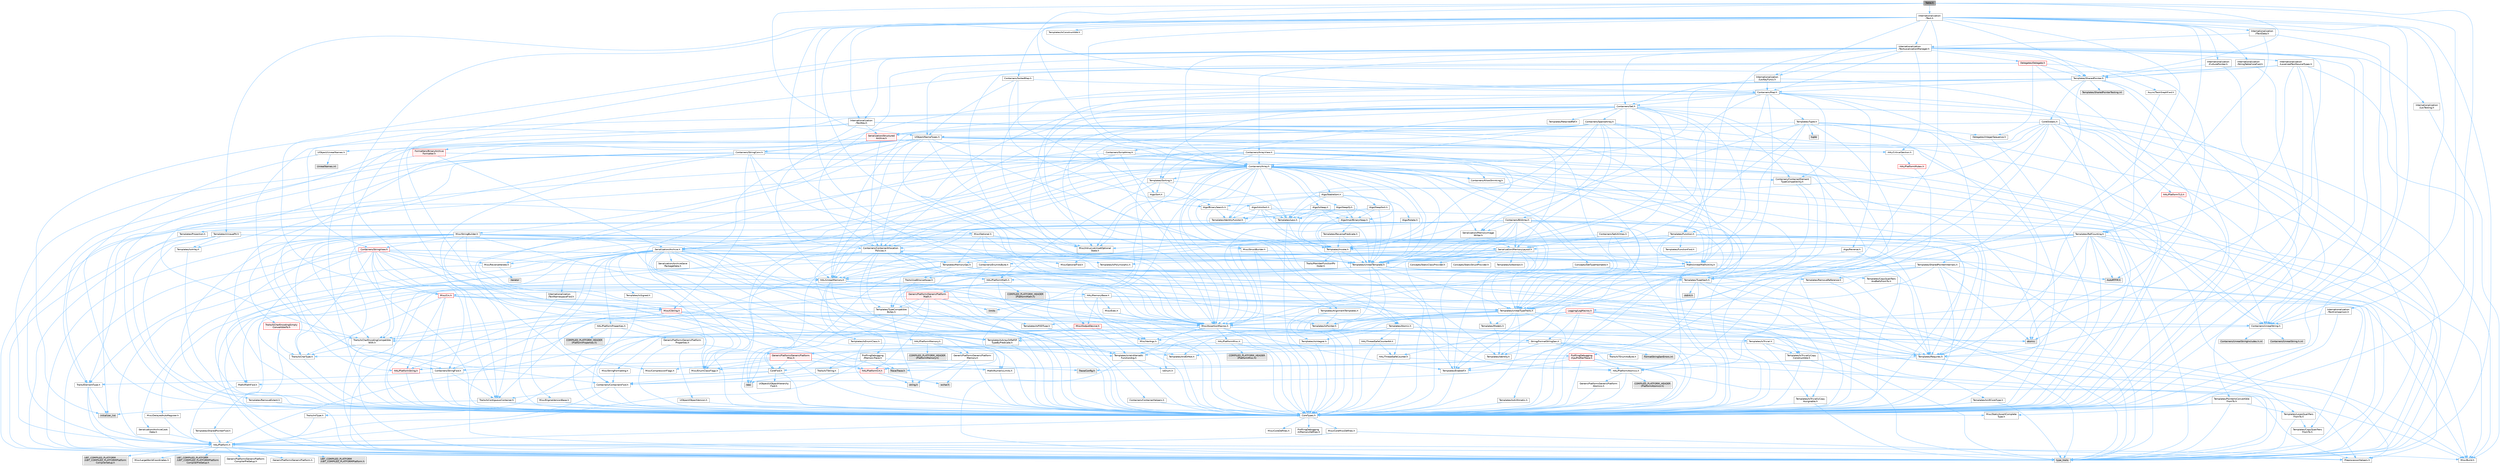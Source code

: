 digraph "Table.h"
{
 // INTERACTIVE_SVG=YES
 // LATEX_PDF_SIZE
  bgcolor="transparent";
  edge [fontname=Helvetica,fontsize=10,labelfontname=Helvetica,labelfontsize=10];
  node [fontname=Helvetica,fontsize=10,shape=box,height=0.2,width=0.4];
  Node1 [id="Node000001",label="Table.h",height=0.2,width=0.4,color="gray40", fillcolor="grey60", style="filled", fontcolor="black",tooltip=" "];
  Node1 -> Node2 [id="edge1_Node000001_Node000002",color="steelblue1",style="solid",tooltip=" "];
  Node2 [id="Node000002",label="CoreTypes.h",height=0.2,width=0.4,color="grey40", fillcolor="white", style="filled",URL="$dc/dec/CoreTypes_8h.html",tooltip=" "];
  Node2 -> Node3 [id="edge2_Node000002_Node000003",color="steelblue1",style="solid",tooltip=" "];
  Node3 [id="Node000003",label="HAL/Platform.h",height=0.2,width=0.4,color="grey40", fillcolor="white", style="filled",URL="$d9/dd0/Platform_8h.html",tooltip=" "];
  Node3 -> Node4 [id="edge3_Node000003_Node000004",color="steelblue1",style="solid",tooltip=" "];
  Node4 [id="Node000004",label="Misc/Build.h",height=0.2,width=0.4,color="grey40", fillcolor="white", style="filled",URL="$d3/dbb/Build_8h.html",tooltip=" "];
  Node3 -> Node5 [id="edge4_Node000003_Node000005",color="steelblue1",style="solid",tooltip=" "];
  Node5 [id="Node000005",label="Misc/LargeWorldCoordinates.h",height=0.2,width=0.4,color="grey40", fillcolor="white", style="filled",URL="$d2/dcb/LargeWorldCoordinates_8h.html",tooltip=" "];
  Node3 -> Node6 [id="edge5_Node000003_Node000006",color="steelblue1",style="solid",tooltip=" "];
  Node6 [id="Node000006",label="type_traits",height=0.2,width=0.4,color="grey60", fillcolor="#E0E0E0", style="filled",tooltip=" "];
  Node3 -> Node7 [id="edge6_Node000003_Node000007",color="steelblue1",style="solid",tooltip=" "];
  Node7 [id="Node000007",label="PreprocessorHelpers.h",height=0.2,width=0.4,color="grey40", fillcolor="white", style="filled",URL="$db/ddb/PreprocessorHelpers_8h.html",tooltip=" "];
  Node3 -> Node8 [id="edge7_Node000003_Node000008",color="steelblue1",style="solid",tooltip=" "];
  Node8 [id="Node000008",label="UBT_COMPILED_PLATFORM\l/UBT_COMPILED_PLATFORMPlatform\lCompilerPreSetup.h",height=0.2,width=0.4,color="grey60", fillcolor="#E0E0E0", style="filled",tooltip=" "];
  Node3 -> Node9 [id="edge8_Node000003_Node000009",color="steelblue1",style="solid",tooltip=" "];
  Node9 [id="Node000009",label="GenericPlatform/GenericPlatform\lCompilerPreSetup.h",height=0.2,width=0.4,color="grey40", fillcolor="white", style="filled",URL="$d9/dc8/GenericPlatformCompilerPreSetup_8h.html",tooltip=" "];
  Node3 -> Node10 [id="edge9_Node000003_Node000010",color="steelblue1",style="solid",tooltip=" "];
  Node10 [id="Node000010",label="GenericPlatform/GenericPlatform.h",height=0.2,width=0.4,color="grey40", fillcolor="white", style="filled",URL="$d6/d84/GenericPlatform_8h.html",tooltip=" "];
  Node3 -> Node11 [id="edge10_Node000003_Node000011",color="steelblue1",style="solid",tooltip=" "];
  Node11 [id="Node000011",label="UBT_COMPILED_PLATFORM\l/UBT_COMPILED_PLATFORMPlatform.h",height=0.2,width=0.4,color="grey60", fillcolor="#E0E0E0", style="filled",tooltip=" "];
  Node3 -> Node12 [id="edge11_Node000003_Node000012",color="steelblue1",style="solid",tooltip=" "];
  Node12 [id="Node000012",label="UBT_COMPILED_PLATFORM\l/UBT_COMPILED_PLATFORMPlatform\lCompilerSetup.h",height=0.2,width=0.4,color="grey60", fillcolor="#E0E0E0", style="filled",tooltip=" "];
  Node2 -> Node13 [id="edge12_Node000002_Node000013",color="steelblue1",style="solid",tooltip=" "];
  Node13 [id="Node000013",label="ProfilingDebugging\l/UMemoryDefines.h",height=0.2,width=0.4,color="grey40", fillcolor="white", style="filled",URL="$d2/da2/UMemoryDefines_8h.html",tooltip=" "];
  Node2 -> Node14 [id="edge13_Node000002_Node000014",color="steelblue1",style="solid",tooltip=" "];
  Node14 [id="Node000014",label="Misc/CoreMiscDefines.h",height=0.2,width=0.4,color="grey40", fillcolor="white", style="filled",URL="$da/d38/CoreMiscDefines_8h.html",tooltip=" "];
  Node14 -> Node3 [id="edge14_Node000014_Node000003",color="steelblue1",style="solid",tooltip=" "];
  Node14 -> Node7 [id="edge15_Node000014_Node000007",color="steelblue1",style="solid",tooltip=" "];
  Node2 -> Node15 [id="edge16_Node000002_Node000015",color="steelblue1",style="solid",tooltip=" "];
  Node15 [id="Node000015",label="Misc/CoreDefines.h",height=0.2,width=0.4,color="grey40", fillcolor="white", style="filled",URL="$d3/dd2/CoreDefines_8h.html",tooltip=" "];
  Node1 -> Node16 [id="edge17_Node000001_Node000016",color="steelblue1",style="solid",tooltip=" "];
  Node16 [id="Node000016",label="Containers/Array.h",height=0.2,width=0.4,color="grey40", fillcolor="white", style="filled",URL="$df/dd0/Array_8h.html",tooltip=" "];
  Node16 -> Node2 [id="edge18_Node000016_Node000002",color="steelblue1",style="solid",tooltip=" "];
  Node16 -> Node17 [id="edge19_Node000016_Node000017",color="steelblue1",style="solid",tooltip=" "];
  Node17 [id="Node000017",label="Misc/AssertionMacros.h",height=0.2,width=0.4,color="grey40", fillcolor="white", style="filled",URL="$d0/dfa/AssertionMacros_8h.html",tooltip=" "];
  Node17 -> Node2 [id="edge20_Node000017_Node000002",color="steelblue1",style="solid",tooltip=" "];
  Node17 -> Node3 [id="edge21_Node000017_Node000003",color="steelblue1",style="solid",tooltip=" "];
  Node17 -> Node18 [id="edge22_Node000017_Node000018",color="steelblue1",style="solid",tooltip=" "];
  Node18 [id="Node000018",label="HAL/PlatformMisc.h",height=0.2,width=0.4,color="grey40", fillcolor="white", style="filled",URL="$d0/df5/PlatformMisc_8h.html",tooltip=" "];
  Node18 -> Node2 [id="edge23_Node000018_Node000002",color="steelblue1",style="solid",tooltip=" "];
  Node18 -> Node19 [id="edge24_Node000018_Node000019",color="steelblue1",style="solid",tooltip=" "];
  Node19 [id="Node000019",label="GenericPlatform/GenericPlatform\lMisc.h",height=0.2,width=0.4,color="red", fillcolor="#FFF0F0", style="filled",URL="$db/d9a/GenericPlatformMisc_8h.html",tooltip=" "];
  Node19 -> Node20 [id="edge25_Node000019_Node000020",color="steelblue1",style="solid",tooltip=" "];
  Node20 [id="Node000020",label="Containers/StringFwd.h",height=0.2,width=0.4,color="grey40", fillcolor="white", style="filled",URL="$df/d37/StringFwd_8h.html",tooltip=" "];
  Node20 -> Node2 [id="edge26_Node000020_Node000002",color="steelblue1",style="solid",tooltip=" "];
  Node20 -> Node21 [id="edge27_Node000020_Node000021",color="steelblue1",style="solid",tooltip=" "];
  Node21 [id="Node000021",label="Traits/ElementType.h",height=0.2,width=0.4,color="grey40", fillcolor="white", style="filled",URL="$d5/d4f/ElementType_8h.html",tooltip=" "];
  Node21 -> Node3 [id="edge28_Node000021_Node000003",color="steelblue1",style="solid",tooltip=" "];
  Node21 -> Node22 [id="edge29_Node000021_Node000022",color="steelblue1",style="solid",tooltip=" "];
  Node22 [id="Node000022",label="initializer_list",height=0.2,width=0.4,color="grey60", fillcolor="#E0E0E0", style="filled",tooltip=" "];
  Node21 -> Node6 [id="edge30_Node000021_Node000006",color="steelblue1",style="solid",tooltip=" "];
  Node20 -> Node23 [id="edge31_Node000020_Node000023",color="steelblue1",style="solid",tooltip=" "];
  Node23 [id="Node000023",label="Traits/IsContiguousContainer.h",height=0.2,width=0.4,color="grey40", fillcolor="white", style="filled",URL="$d5/d3c/IsContiguousContainer_8h.html",tooltip=" "];
  Node23 -> Node2 [id="edge32_Node000023_Node000002",color="steelblue1",style="solid",tooltip=" "];
  Node23 -> Node24 [id="edge33_Node000023_Node000024",color="steelblue1",style="solid",tooltip=" "];
  Node24 [id="Node000024",label="Misc/StaticAssertComplete\lType.h",height=0.2,width=0.4,color="grey40", fillcolor="white", style="filled",URL="$d5/d4e/StaticAssertCompleteType_8h.html",tooltip=" "];
  Node23 -> Node22 [id="edge34_Node000023_Node000022",color="steelblue1",style="solid",tooltip=" "];
  Node19 -> Node25 [id="edge35_Node000019_Node000025",color="steelblue1",style="solid",tooltip=" "];
  Node25 [id="Node000025",label="CoreFwd.h",height=0.2,width=0.4,color="grey40", fillcolor="white", style="filled",URL="$d1/d1e/CoreFwd_8h.html",tooltip=" "];
  Node25 -> Node2 [id="edge36_Node000025_Node000002",color="steelblue1",style="solid",tooltip=" "];
  Node25 -> Node26 [id="edge37_Node000025_Node000026",color="steelblue1",style="solid",tooltip=" "];
  Node26 [id="Node000026",label="Containers/ContainersFwd.h",height=0.2,width=0.4,color="grey40", fillcolor="white", style="filled",URL="$d4/d0a/ContainersFwd_8h.html",tooltip=" "];
  Node26 -> Node3 [id="edge38_Node000026_Node000003",color="steelblue1",style="solid",tooltip=" "];
  Node26 -> Node2 [id="edge39_Node000026_Node000002",color="steelblue1",style="solid",tooltip=" "];
  Node26 -> Node23 [id="edge40_Node000026_Node000023",color="steelblue1",style="solid",tooltip=" "];
  Node25 -> Node27 [id="edge41_Node000025_Node000027",color="steelblue1",style="solid",tooltip=" "];
  Node27 [id="Node000027",label="Math/MathFwd.h",height=0.2,width=0.4,color="grey40", fillcolor="white", style="filled",URL="$d2/d10/MathFwd_8h.html",tooltip=" "];
  Node27 -> Node3 [id="edge42_Node000027_Node000003",color="steelblue1",style="solid",tooltip=" "];
  Node25 -> Node28 [id="edge43_Node000025_Node000028",color="steelblue1",style="solid",tooltip=" "];
  Node28 [id="Node000028",label="UObject/UObjectHierarchy\lFwd.h",height=0.2,width=0.4,color="grey40", fillcolor="white", style="filled",URL="$d3/d13/UObjectHierarchyFwd_8h.html",tooltip=" "];
  Node19 -> Node2 [id="edge44_Node000019_Node000002",color="steelblue1",style="solid",tooltip=" "];
  Node19 -> Node30 [id="edge45_Node000019_Node000030",color="steelblue1",style="solid",tooltip=" "];
  Node30 [id="Node000030",label="HAL/PlatformCrt.h",height=0.2,width=0.4,color="red", fillcolor="#FFF0F0", style="filled",URL="$d8/d75/PlatformCrt_8h.html",tooltip=" "];
  Node30 -> Node31 [id="edge46_Node000030_Node000031",color="steelblue1",style="solid",tooltip=" "];
  Node31 [id="Node000031",label="new",height=0.2,width=0.4,color="grey60", fillcolor="#E0E0E0", style="filled",tooltip=" "];
  Node30 -> Node32 [id="edge47_Node000030_Node000032",color="steelblue1",style="solid",tooltip=" "];
  Node32 [id="Node000032",label="wchar.h",height=0.2,width=0.4,color="grey60", fillcolor="#E0E0E0", style="filled",tooltip=" "];
  Node30 -> Node39 [id="edge48_Node000030_Node000039",color="steelblue1",style="solid",tooltip=" "];
  Node39 [id="Node000039",label="string.h",height=0.2,width=0.4,color="grey60", fillcolor="#E0E0E0", style="filled",tooltip=" "];
  Node19 -> Node40 [id="edge49_Node000019_Node000040",color="steelblue1",style="solid",tooltip=" "];
  Node40 [id="Node000040",label="Math/NumericLimits.h",height=0.2,width=0.4,color="grey40", fillcolor="white", style="filled",URL="$df/d1b/NumericLimits_8h.html",tooltip=" "];
  Node40 -> Node2 [id="edge50_Node000040_Node000002",color="steelblue1",style="solid",tooltip=" "];
  Node19 -> Node41 [id="edge51_Node000019_Node000041",color="steelblue1",style="solid",tooltip=" "];
  Node41 [id="Node000041",label="Misc/CompressionFlags.h",height=0.2,width=0.4,color="grey40", fillcolor="white", style="filled",URL="$d9/d76/CompressionFlags_8h.html",tooltip=" "];
  Node19 -> Node42 [id="edge52_Node000019_Node000042",color="steelblue1",style="solid",tooltip=" "];
  Node42 [id="Node000042",label="Misc/EnumClassFlags.h",height=0.2,width=0.4,color="grey40", fillcolor="white", style="filled",URL="$d8/de7/EnumClassFlags_8h.html",tooltip=" "];
  Node18 -> Node45 [id="edge53_Node000018_Node000045",color="steelblue1",style="solid",tooltip=" "];
  Node45 [id="Node000045",label="COMPILED_PLATFORM_HEADER\l(PlatformMisc.h)",height=0.2,width=0.4,color="grey60", fillcolor="#E0E0E0", style="filled",tooltip=" "];
  Node18 -> Node46 [id="edge54_Node000018_Node000046",color="steelblue1",style="solid",tooltip=" "];
  Node46 [id="Node000046",label="ProfilingDebugging\l/CpuProfilerTrace.h",height=0.2,width=0.4,color="red", fillcolor="#FFF0F0", style="filled",URL="$da/dcb/CpuProfilerTrace_8h.html",tooltip=" "];
  Node46 -> Node2 [id="edge55_Node000046_Node000002",color="steelblue1",style="solid",tooltip=" "];
  Node46 -> Node26 [id="edge56_Node000046_Node000026",color="steelblue1",style="solid",tooltip=" "];
  Node46 -> Node47 [id="edge57_Node000046_Node000047",color="steelblue1",style="solid",tooltip=" "];
  Node47 [id="Node000047",label="HAL/PlatformAtomics.h",height=0.2,width=0.4,color="grey40", fillcolor="white", style="filled",URL="$d3/d36/PlatformAtomics_8h.html",tooltip=" "];
  Node47 -> Node2 [id="edge58_Node000047_Node000002",color="steelblue1",style="solid",tooltip=" "];
  Node47 -> Node48 [id="edge59_Node000047_Node000048",color="steelblue1",style="solid",tooltip=" "];
  Node48 [id="Node000048",label="GenericPlatform/GenericPlatform\lAtomics.h",height=0.2,width=0.4,color="grey40", fillcolor="white", style="filled",URL="$da/d72/GenericPlatformAtomics_8h.html",tooltip=" "];
  Node48 -> Node2 [id="edge60_Node000048_Node000002",color="steelblue1",style="solid",tooltip=" "];
  Node47 -> Node49 [id="edge61_Node000047_Node000049",color="steelblue1",style="solid",tooltip=" "];
  Node49 [id="Node000049",label="COMPILED_PLATFORM_HEADER\l(PlatformAtomics.h)",height=0.2,width=0.4,color="grey60", fillcolor="#E0E0E0", style="filled",tooltip=" "];
  Node46 -> Node7 [id="edge62_Node000046_Node000007",color="steelblue1",style="solid",tooltip=" "];
  Node46 -> Node4 [id="edge63_Node000046_Node000004",color="steelblue1",style="solid",tooltip=" "];
  Node46 -> Node50 [id="edge64_Node000046_Node000050",color="steelblue1",style="solid",tooltip=" "];
  Node50 [id="Node000050",label="Trace/Config.h",height=0.2,width=0.4,color="grey60", fillcolor="#E0E0E0", style="filled",tooltip=" "];
  Node46 -> Node53 [id="edge65_Node000046_Node000053",color="steelblue1",style="solid",tooltip=" "];
  Node53 [id="Node000053",label="Trace/Trace.h",height=0.2,width=0.4,color="grey60", fillcolor="#E0E0E0", style="filled",tooltip=" "];
  Node17 -> Node7 [id="edge66_Node000017_Node000007",color="steelblue1",style="solid",tooltip=" "];
  Node17 -> Node54 [id="edge67_Node000017_Node000054",color="steelblue1",style="solid",tooltip=" "];
  Node54 [id="Node000054",label="Templates/EnableIf.h",height=0.2,width=0.4,color="grey40", fillcolor="white", style="filled",URL="$d7/d60/EnableIf_8h.html",tooltip=" "];
  Node54 -> Node2 [id="edge68_Node000054_Node000002",color="steelblue1",style="solid",tooltip=" "];
  Node17 -> Node55 [id="edge69_Node000017_Node000055",color="steelblue1",style="solid",tooltip=" "];
  Node55 [id="Node000055",label="Templates/IsArrayOrRefOf\lTypeByPredicate.h",height=0.2,width=0.4,color="grey40", fillcolor="white", style="filled",URL="$d6/da1/IsArrayOrRefOfTypeByPredicate_8h.html",tooltip=" "];
  Node55 -> Node2 [id="edge70_Node000055_Node000002",color="steelblue1",style="solid",tooltip=" "];
  Node17 -> Node56 [id="edge71_Node000017_Node000056",color="steelblue1",style="solid",tooltip=" "];
  Node56 [id="Node000056",label="Templates/IsValidVariadic\lFunctionArg.h",height=0.2,width=0.4,color="grey40", fillcolor="white", style="filled",URL="$d0/dc8/IsValidVariadicFunctionArg_8h.html",tooltip=" "];
  Node56 -> Node2 [id="edge72_Node000056_Node000002",color="steelblue1",style="solid",tooltip=" "];
  Node56 -> Node57 [id="edge73_Node000056_Node000057",color="steelblue1",style="solid",tooltip=" "];
  Node57 [id="Node000057",label="IsEnum.h",height=0.2,width=0.4,color="grey40", fillcolor="white", style="filled",URL="$d4/de5/IsEnum_8h.html",tooltip=" "];
  Node56 -> Node6 [id="edge74_Node000056_Node000006",color="steelblue1",style="solid",tooltip=" "];
  Node17 -> Node58 [id="edge75_Node000017_Node000058",color="steelblue1",style="solid",tooltip=" "];
  Node58 [id="Node000058",label="Traits/IsCharEncodingCompatible\lWith.h",height=0.2,width=0.4,color="grey40", fillcolor="white", style="filled",URL="$df/dd1/IsCharEncodingCompatibleWith_8h.html",tooltip=" "];
  Node58 -> Node6 [id="edge76_Node000058_Node000006",color="steelblue1",style="solid",tooltip=" "];
  Node58 -> Node59 [id="edge77_Node000058_Node000059",color="steelblue1",style="solid",tooltip=" "];
  Node59 [id="Node000059",label="Traits/IsCharType.h",height=0.2,width=0.4,color="grey40", fillcolor="white", style="filled",URL="$db/d51/IsCharType_8h.html",tooltip=" "];
  Node59 -> Node2 [id="edge78_Node000059_Node000002",color="steelblue1",style="solid",tooltip=" "];
  Node17 -> Node60 [id="edge79_Node000017_Node000060",color="steelblue1",style="solid",tooltip=" "];
  Node60 [id="Node000060",label="Misc/VarArgs.h",height=0.2,width=0.4,color="grey40", fillcolor="white", style="filled",URL="$d5/d6f/VarArgs_8h.html",tooltip=" "];
  Node60 -> Node2 [id="edge80_Node000060_Node000002",color="steelblue1",style="solid",tooltip=" "];
  Node17 -> Node61 [id="edge81_Node000017_Node000061",color="steelblue1",style="solid",tooltip=" "];
  Node61 [id="Node000061",label="String/FormatStringSan.h",height=0.2,width=0.4,color="grey40", fillcolor="white", style="filled",URL="$d3/d8b/FormatStringSan_8h.html",tooltip=" "];
  Node61 -> Node6 [id="edge82_Node000061_Node000006",color="steelblue1",style="solid",tooltip=" "];
  Node61 -> Node2 [id="edge83_Node000061_Node000002",color="steelblue1",style="solid",tooltip=" "];
  Node61 -> Node62 [id="edge84_Node000061_Node000062",color="steelblue1",style="solid",tooltip=" "];
  Node62 [id="Node000062",label="Templates/Requires.h",height=0.2,width=0.4,color="grey40", fillcolor="white", style="filled",URL="$dc/d96/Requires_8h.html",tooltip=" "];
  Node62 -> Node54 [id="edge85_Node000062_Node000054",color="steelblue1",style="solid",tooltip=" "];
  Node62 -> Node6 [id="edge86_Node000062_Node000006",color="steelblue1",style="solid",tooltip=" "];
  Node61 -> Node63 [id="edge87_Node000061_Node000063",color="steelblue1",style="solid",tooltip=" "];
  Node63 [id="Node000063",label="Templates/Identity.h",height=0.2,width=0.4,color="grey40", fillcolor="white", style="filled",URL="$d0/dd5/Identity_8h.html",tooltip=" "];
  Node61 -> Node56 [id="edge88_Node000061_Node000056",color="steelblue1",style="solid",tooltip=" "];
  Node61 -> Node59 [id="edge89_Node000061_Node000059",color="steelblue1",style="solid",tooltip=" "];
  Node61 -> Node64 [id="edge90_Node000061_Node000064",color="steelblue1",style="solid",tooltip=" "];
  Node64 [id="Node000064",label="Traits/IsTEnumAsByte.h",height=0.2,width=0.4,color="grey40", fillcolor="white", style="filled",URL="$d1/de6/IsTEnumAsByte_8h.html",tooltip=" "];
  Node61 -> Node65 [id="edge91_Node000061_Node000065",color="steelblue1",style="solid",tooltip=" "];
  Node65 [id="Node000065",label="Traits/IsTString.h",height=0.2,width=0.4,color="grey40", fillcolor="white", style="filled",URL="$d0/df8/IsTString_8h.html",tooltip=" "];
  Node65 -> Node26 [id="edge92_Node000065_Node000026",color="steelblue1",style="solid",tooltip=" "];
  Node61 -> Node26 [id="edge93_Node000061_Node000026",color="steelblue1",style="solid",tooltip=" "];
  Node61 -> Node66 [id="edge94_Node000061_Node000066",color="steelblue1",style="solid",tooltip=" "];
  Node66 [id="Node000066",label="FormatStringSanErrors.inl",height=0.2,width=0.4,color="grey60", fillcolor="#E0E0E0", style="filled",tooltip=" "];
  Node17 -> Node67 [id="edge95_Node000017_Node000067",color="steelblue1",style="solid",tooltip=" "];
  Node67 [id="Node000067",label="atomic",height=0.2,width=0.4,color="grey60", fillcolor="#E0E0E0", style="filled",tooltip=" "];
  Node16 -> Node68 [id="edge96_Node000016_Node000068",color="steelblue1",style="solid",tooltip=" "];
  Node68 [id="Node000068",label="Misc/IntrusiveUnsetOptional\lState.h",height=0.2,width=0.4,color="grey40", fillcolor="white", style="filled",URL="$d2/d0a/IntrusiveUnsetOptionalState_8h.html",tooltip=" "];
  Node68 -> Node69 [id="edge97_Node000068_Node000069",color="steelblue1",style="solid",tooltip=" "];
  Node69 [id="Node000069",label="Misc/OptionalFwd.h",height=0.2,width=0.4,color="grey40", fillcolor="white", style="filled",URL="$dc/d50/OptionalFwd_8h.html",tooltip=" "];
  Node16 -> Node70 [id="edge98_Node000016_Node000070",color="steelblue1",style="solid",tooltip=" "];
  Node70 [id="Node000070",label="Misc/ReverseIterate.h",height=0.2,width=0.4,color="grey40", fillcolor="white", style="filled",URL="$db/de3/ReverseIterate_8h.html",tooltip=" "];
  Node70 -> Node3 [id="edge99_Node000070_Node000003",color="steelblue1",style="solid",tooltip=" "];
  Node70 -> Node71 [id="edge100_Node000070_Node000071",color="steelblue1",style="solid",tooltip=" "];
  Node71 [id="Node000071",label="iterator",height=0.2,width=0.4,color="grey60", fillcolor="#E0E0E0", style="filled",tooltip=" "];
  Node16 -> Node72 [id="edge101_Node000016_Node000072",color="steelblue1",style="solid",tooltip=" "];
  Node72 [id="Node000072",label="HAL/UnrealMemory.h",height=0.2,width=0.4,color="grey40", fillcolor="white", style="filled",URL="$d9/d96/UnrealMemory_8h.html",tooltip=" "];
  Node72 -> Node2 [id="edge102_Node000072_Node000002",color="steelblue1",style="solid",tooltip=" "];
  Node72 -> Node73 [id="edge103_Node000072_Node000073",color="steelblue1",style="solid",tooltip=" "];
  Node73 [id="Node000073",label="GenericPlatform/GenericPlatform\lMemory.h",height=0.2,width=0.4,color="grey40", fillcolor="white", style="filled",URL="$dd/d22/GenericPlatformMemory_8h.html",tooltip=" "];
  Node73 -> Node25 [id="edge104_Node000073_Node000025",color="steelblue1",style="solid",tooltip=" "];
  Node73 -> Node2 [id="edge105_Node000073_Node000002",color="steelblue1",style="solid",tooltip=" "];
  Node73 -> Node74 [id="edge106_Node000073_Node000074",color="steelblue1",style="solid",tooltip=" "];
  Node74 [id="Node000074",label="HAL/PlatformString.h",height=0.2,width=0.4,color="red", fillcolor="#FFF0F0", style="filled",URL="$db/db5/PlatformString_8h.html",tooltip=" "];
  Node74 -> Node2 [id="edge107_Node000074_Node000002",color="steelblue1",style="solid",tooltip=" "];
  Node73 -> Node39 [id="edge108_Node000073_Node000039",color="steelblue1",style="solid",tooltip=" "];
  Node73 -> Node32 [id="edge109_Node000073_Node000032",color="steelblue1",style="solid",tooltip=" "];
  Node72 -> Node76 [id="edge110_Node000072_Node000076",color="steelblue1",style="solid",tooltip=" "];
  Node76 [id="Node000076",label="HAL/MemoryBase.h",height=0.2,width=0.4,color="grey40", fillcolor="white", style="filled",URL="$d6/d9f/MemoryBase_8h.html",tooltip=" "];
  Node76 -> Node2 [id="edge111_Node000076_Node000002",color="steelblue1",style="solid",tooltip=" "];
  Node76 -> Node47 [id="edge112_Node000076_Node000047",color="steelblue1",style="solid",tooltip=" "];
  Node76 -> Node30 [id="edge113_Node000076_Node000030",color="steelblue1",style="solid",tooltip=" "];
  Node76 -> Node77 [id="edge114_Node000076_Node000077",color="steelblue1",style="solid",tooltip=" "];
  Node77 [id="Node000077",label="Misc/Exec.h",height=0.2,width=0.4,color="grey40", fillcolor="white", style="filled",URL="$de/ddb/Exec_8h.html",tooltip=" "];
  Node77 -> Node2 [id="edge115_Node000077_Node000002",color="steelblue1",style="solid",tooltip=" "];
  Node77 -> Node17 [id="edge116_Node000077_Node000017",color="steelblue1",style="solid",tooltip=" "];
  Node76 -> Node78 [id="edge117_Node000076_Node000078",color="steelblue1",style="solid",tooltip=" "];
  Node78 [id="Node000078",label="Misc/OutputDevice.h",height=0.2,width=0.4,color="red", fillcolor="#FFF0F0", style="filled",URL="$d7/d32/OutputDevice_8h.html",tooltip=" "];
  Node78 -> Node25 [id="edge118_Node000078_Node000025",color="steelblue1",style="solid",tooltip=" "];
  Node78 -> Node2 [id="edge119_Node000078_Node000002",color="steelblue1",style="solid",tooltip=" "];
  Node78 -> Node60 [id="edge120_Node000078_Node000060",color="steelblue1",style="solid",tooltip=" "];
  Node78 -> Node55 [id="edge121_Node000078_Node000055",color="steelblue1",style="solid",tooltip=" "];
  Node78 -> Node56 [id="edge122_Node000078_Node000056",color="steelblue1",style="solid",tooltip=" "];
  Node78 -> Node58 [id="edge123_Node000078_Node000058",color="steelblue1",style="solid",tooltip=" "];
  Node76 -> Node80 [id="edge124_Node000076_Node000080",color="steelblue1",style="solid",tooltip=" "];
  Node80 [id="Node000080",label="Templates/Atomic.h",height=0.2,width=0.4,color="grey40", fillcolor="white", style="filled",URL="$d3/d91/Atomic_8h.html",tooltip=" "];
  Node80 -> Node81 [id="edge125_Node000080_Node000081",color="steelblue1",style="solid",tooltip=" "];
  Node81 [id="Node000081",label="HAL/ThreadSafeCounter.h",height=0.2,width=0.4,color="grey40", fillcolor="white", style="filled",URL="$dc/dc9/ThreadSafeCounter_8h.html",tooltip=" "];
  Node81 -> Node2 [id="edge126_Node000081_Node000002",color="steelblue1",style="solid",tooltip=" "];
  Node81 -> Node47 [id="edge127_Node000081_Node000047",color="steelblue1",style="solid",tooltip=" "];
  Node80 -> Node82 [id="edge128_Node000080_Node000082",color="steelblue1",style="solid",tooltip=" "];
  Node82 [id="Node000082",label="HAL/ThreadSafeCounter64.h",height=0.2,width=0.4,color="grey40", fillcolor="white", style="filled",URL="$d0/d12/ThreadSafeCounter64_8h.html",tooltip=" "];
  Node82 -> Node2 [id="edge129_Node000082_Node000002",color="steelblue1",style="solid",tooltip=" "];
  Node82 -> Node81 [id="edge130_Node000082_Node000081",color="steelblue1",style="solid",tooltip=" "];
  Node80 -> Node83 [id="edge131_Node000080_Node000083",color="steelblue1",style="solid",tooltip=" "];
  Node83 [id="Node000083",label="Templates/IsIntegral.h",height=0.2,width=0.4,color="grey40", fillcolor="white", style="filled",URL="$da/d64/IsIntegral_8h.html",tooltip=" "];
  Node83 -> Node2 [id="edge132_Node000083_Node000002",color="steelblue1",style="solid",tooltip=" "];
  Node80 -> Node84 [id="edge133_Node000080_Node000084",color="steelblue1",style="solid",tooltip=" "];
  Node84 [id="Node000084",label="Templates/IsTrivial.h",height=0.2,width=0.4,color="grey40", fillcolor="white", style="filled",URL="$da/d4c/IsTrivial_8h.html",tooltip=" "];
  Node84 -> Node85 [id="edge134_Node000084_Node000085",color="steelblue1",style="solid",tooltip=" "];
  Node85 [id="Node000085",label="Templates/AndOrNot.h",height=0.2,width=0.4,color="grey40", fillcolor="white", style="filled",URL="$db/d0a/AndOrNot_8h.html",tooltip=" "];
  Node85 -> Node2 [id="edge135_Node000085_Node000002",color="steelblue1",style="solid",tooltip=" "];
  Node84 -> Node86 [id="edge136_Node000084_Node000086",color="steelblue1",style="solid",tooltip=" "];
  Node86 [id="Node000086",label="Templates/IsTriviallyCopy\lConstructible.h",height=0.2,width=0.4,color="grey40", fillcolor="white", style="filled",URL="$d3/d78/IsTriviallyCopyConstructible_8h.html",tooltip=" "];
  Node86 -> Node2 [id="edge137_Node000086_Node000002",color="steelblue1",style="solid",tooltip=" "];
  Node86 -> Node6 [id="edge138_Node000086_Node000006",color="steelblue1",style="solid",tooltip=" "];
  Node84 -> Node87 [id="edge139_Node000084_Node000087",color="steelblue1",style="solid",tooltip=" "];
  Node87 [id="Node000087",label="Templates/IsTriviallyCopy\lAssignable.h",height=0.2,width=0.4,color="grey40", fillcolor="white", style="filled",URL="$d2/df2/IsTriviallyCopyAssignable_8h.html",tooltip=" "];
  Node87 -> Node2 [id="edge140_Node000087_Node000002",color="steelblue1",style="solid",tooltip=" "];
  Node87 -> Node6 [id="edge141_Node000087_Node000006",color="steelblue1",style="solid",tooltip=" "];
  Node84 -> Node6 [id="edge142_Node000084_Node000006",color="steelblue1",style="solid",tooltip=" "];
  Node80 -> Node88 [id="edge143_Node000080_Node000088",color="steelblue1",style="solid",tooltip=" "];
  Node88 [id="Node000088",label="Traits/IntType.h",height=0.2,width=0.4,color="grey40", fillcolor="white", style="filled",URL="$d7/deb/IntType_8h.html",tooltip=" "];
  Node88 -> Node3 [id="edge144_Node000088_Node000003",color="steelblue1",style="solid",tooltip=" "];
  Node80 -> Node67 [id="edge145_Node000080_Node000067",color="steelblue1",style="solid",tooltip=" "];
  Node72 -> Node89 [id="edge146_Node000072_Node000089",color="steelblue1",style="solid",tooltip=" "];
  Node89 [id="Node000089",label="HAL/PlatformMemory.h",height=0.2,width=0.4,color="grey40", fillcolor="white", style="filled",URL="$de/d68/PlatformMemory_8h.html",tooltip=" "];
  Node89 -> Node2 [id="edge147_Node000089_Node000002",color="steelblue1",style="solid",tooltip=" "];
  Node89 -> Node73 [id="edge148_Node000089_Node000073",color="steelblue1",style="solid",tooltip=" "];
  Node89 -> Node90 [id="edge149_Node000089_Node000090",color="steelblue1",style="solid",tooltip=" "];
  Node90 [id="Node000090",label="COMPILED_PLATFORM_HEADER\l(PlatformMemory.h)",height=0.2,width=0.4,color="grey60", fillcolor="#E0E0E0", style="filled",tooltip=" "];
  Node72 -> Node91 [id="edge150_Node000072_Node000091",color="steelblue1",style="solid",tooltip=" "];
  Node91 [id="Node000091",label="ProfilingDebugging\l/MemoryTrace.h",height=0.2,width=0.4,color="grey40", fillcolor="white", style="filled",URL="$da/dd7/MemoryTrace_8h.html",tooltip=" "];
  Node91 -> Node3 [id="edge151_Node000091_Node000003",color="steelblue1",style="solid",tooltip=" "];
  Node91 -> Node42 [id="edge152_Node000091_Node000042",color="steelblue1",style="solid",tooltip=" "];
  Node91 -> Node50 [id="edge153_Node000091_Node000050",color="steelblue1",style="solid",tooltip=" "];
  Node91 -> Node53 [id="edge154_Node000091_Node000053",color="steelblue1",style="solid",tooltip=" "];
  Node72 -> Node92 [id="edge155_Node000072_Node000092",color="steelblue1",style="solid",tooltip=" "];
  Node92 [id="Node000092",label="Templates/IsPointer.h",height=0.2,width=0.4,color="grey40", fillcolor="white", style="filled",URL="$d7/d05/IsPointer_8h.html",tooltip=" "];
  Node92 -> Node2 [id="edge156_Node000092_Node000002",color="steelblue1",style="solid",tooltip=" "];
  Node16 -> Node93 [id="edge157_Node000016_Node000093",color="steelblue1",style="solid",tooltip=" "];
  Node93 [id="Node000093",label="Templates/UnrealTypeTraits.h",height=0.2,width=0.4,color="grey40", fillcolor="white", style="filled",URL="$d2/d2d/UnrealTypeTraits_8h.html",tooltip=" "];
  Node93 -> Node2 [id="edge158_Node000093_Node000002",color="steelblue1",style="solid",tooltip=" "];
  Node93 -> Node92 [id="edge159_Node000093_Node000092",color="steelblue1",style="solid",tooltip=" "];
  Node93 -> Node17 [id="edge160_Node000093_Node000017",color="steelblue1",style="solid",tooltip=" "];
  Node93 -> Node85 [id="edge161_Node000093_Node000085",color="steelblue1",style="solid",tooltip=" "];
  Node93 -> Node54 [id="edge162_Node000093_Node000054",color="steelblue1",style="solid",tooltip=" "];
  Node93 -> Node94 [id="edge163_Node000093_Node000094",color="steelblue1",style="solid",tooltip=" "];
  Node94 [id="Node000094",label="Templates/IsArithmetic.h",height=0.2,width=0.4,color="grey40", fillcolor="white", style="filled",URL="$d2/d5d/IsArithmetic_8h.html",tooltip=" "];
  Node94 -> Node2 [id="edge164_Node000094_Node000002",color="steelblue1",style="solid",tooltip=" "];
  Node93 -> Node57 [id="edge165_Node000093_Node000057",color="steelblue1",style="solid",tooltip=" "];
  Node93 -> Node95 [id="edge166_Node000093_Node000095",color="steelblue1",style="solid",tooltip=" "];
  Node95 [id="Node000095",label="Templates/Models.h",height=0.2,width=0.4,color="grey40", fillcolor="white", style="filled",URL="$d3/d0c/Models_8h.html",tooltip=" "];
  Node95 -> Node63 [id="edge167_Node000095_Node000063",color="steelblue1",style="solid",tooltip=" "];
  Node93 -> Node96 [id="edge168_Node000093_Node000096",color="steelblue1",style="solid",tooltip=" "];
  Node96 [id="Node000096",label="Templates/IsPODType.h",height=0.2,width=0.4,color="grey40", fillcolor="white", style="filled",URL="$d7/db1/IsPODType_8h.html",tooltip=" "];
  Node96 -> Node2 [id="edge169_Node000096_Node000002",color="steelblue1",style="solid",tooltip=" "];
  Node93 -> Node97 [id="edge170_Node000093_Node000097",color="steelblue1",style="solid",tooltip=" "];
  Node97 [id="Node000097",label="Templates/IsUECoreType.h",height=0.2,width=0.4,color="grey40", fillcolor="white", style="filled",URL="$d1/db8/IsUECoreType_8h.html",tooltip=" "];
  Node97 -> Node2 [id="edge171_Node000097_Node000002",color="steelblue1",style="solid",tooltip=" "];
  Node97 -> Node6 [id="edge172_Node000097_Node000006",color="steelblue1",style="solid",tooltip=" "];
  Node93 -> Node86 [id="edge173_Node000093_Node000086",color="steelblue1",style="solid",tooltip=" "];
  Node16 -> Node98 [id="edge174_Node000016_Node000098",color="steelblue1",style="solid",tooltip=" "];
  Node98 [id="Node000098",label="Templates/UnrealTemplate.h",height=0.2,width=0.4,color="grey40", fillcolor="white", style="filled",URL="$d4/d24/UnrealTemplate_8h.html",tooltip=" "];
  Node98 -> Node2 [id="edge175_Node000098_Node000002",color="steelblue1",style="solid",tooltip=" "];
  Node98 -> Node92 [id="edge176_Node000098_Node000092",color="steelblue1",style="solid",tooltip=" "];
  Node98 -> Node72 [id="edge177_Node000098_Node000072",color="steelblue1",style="solid",tooltip=" "];
  Node98 -> Node99 [id="edge178_Node000098_Node000099",color="steelblue1",style="solid",tooltip=" "];
  Node99 [id="Node000099",label="Templates/CopyQualifiers\lAndRefsFromTo.h",height=0.2,width=0.4,color="grey40", fillcolor="white", style="filled",URL="$d3/db3/CopyQualifiersAndRefsFromTo_8h.html",tooltip=" "];
  Node99 -> Node100 [id="edge179_Node000099_Node000100",color="steelblue1",style="solid",tooltip=" "];
  Node100 [id="Node000100",label="Templates/CopyQualifiers\lFromTo.h",height=0.2,width=0.4,color="grey40", fillcolor="white", style="filled",URL="$d5/db4/CopyQualifiersFromTo_8h.html",tooltip=" "];
  Node98 -> Node93 [id="edge180_Node000098_Node000093",color="steelblue1",style="solid",tooltip=" "];
  Node98 -> Node101 [id="edge181_Node000098_Node000101",color="steelblue1",style="solid",tooltip=" "];
  Node101 [id="Node000101",label="Templates/RemoveReference.h",height=0.2,width=0.4,color="grey40", fillcolor="white", style="filled",URL="$da/dbe/RemoveReference_8h.html",tooltip=" "];
  Node101 -> Node2 [id="edge182_Node000101_Node000002",color="steelblue1",style="solid",tooltip=" "];
  Node98 -> Node62 [id="edge183_Node000098_Node000062",color="steelblue1",style="solid",tooltip=" "];
  Node98 -> Node102 [id="edge184_Node000098_Node000102",color="steelblue1",style="solid",tooltip=" "];
  Node102 [id="Node000102",label="Templates/TypeCompatible\lBytes.h",height=0.2,width=0.4,color="grey40", fillcolor="white", style="filled",URL="$df/d0a/TypeCompatibleBytes_8h.html",tooltip=" "];
  Node102 -> Node2 [id="edge185_Node000102_Node000002",color="steelblue1",style="solid",tooltip=" "];
  Node102 -> Node39 [id="edge186_Node000102_Node000039",color="steelblue1",style="solid",tooltip=" "];
  Node102 -> Node31 [id="edge187_Node000102_Node000031",color="steelblue1",style="solid",tooltip=" "];
  Node102 -> Node6 [id="edge188_Node000102_Node000006",color="steelblue1",style="solid",tooltip=" "];
  Node98 -> Node63 [id="edge189_Node000098_Node000063",color="steelblue1",style="solid",tooltip=" "];
  Node98 -> Node23 [id="edge190_Node000098_Node000023",color="steelblue1",style="solid",tooltip=" "];
  Node98 -> Node103 [id="edge191_Node000098_Node000103",color="steelblue1",style="solid",tooltip=" "];
  Node103 [id="Node000103",label="Traits/UseBitwiseSwap.h",height=0.2,width=0.4,color="grey40", fillcolor="white", style="filled",URL="$db/df3/UseBitwiseSwap_8h.html",tooltip=" "];
  Node103 -> Node2 [id="edge192_Node000103_Node000002",color="steelblue1",style="solid",tooltip=" "];
  Node103 -> Node6 [id="edge193_Node000103_Node000006",color="steelblue1",style="solid",tooltip=" "];
  Node98 -> Node6 [id="edge194_Node000098_Node000006",color="steelblue1",style="solid",tooltip=" "];
  Node16 -> Node104 [id="edge195_Node000016_Node000104",color="steelblue1",style="solid",tooltip=" "];
  Node104 [id="Node000104",label="Containers/AllowShrinking.h",height=0.2,width=0.4,color="grey40", fillcolor="white", style="filled",URL="$d7/d1a/AllowShrinking_8h.html",tooltip=" "];
  Node104 -> Node2 [id="edge196_Node000104_Node000002",color="steelblue1",style="solid",tooltip=" "];
  Node16 -> Node105 [id="edge197_Node000016_Node000105",color="steelblue1",style="solid",tooltip=" "];
  Node105 [id="Node000105",label="Containers/ContainerAllocation\lPolicies.h",height=0.2,width=0.4,color="grey40", fillcolor="white", style="filled",URL="$d7/dff/ContainerAllocationPolicies_8h.html",tooltip=" "];
  Node105 -> Node2 [id="edge198_Node000105_Node000002",color="steelblue1",style="solid",tooltip=" "];
  Node105 -> Node106 [id="edge199_Node000105_Node000106",color="steelblue1",style="solid",tooltip=" "];
  Node106 [id="Node000106",label="Containers/ContainerHelpers.h",height=0.2,width=0.4,color="grey40", fillcolor="white", style="filled",URL="$d7/d33/ContainerHelpers_8h.html",tooltip=" "];
  Node106 -> Node2 [id="edge200_Node000106_Node000002",color="steelblue1",style="solid",tooltip=" "];
  Node105 -> Node105 [id="edge201_Node000105_Node000105",color="steelblue1",style="solid",tooltip=" "];
  Node105 -> Node107 [id="edge202_Node000105_Node000107",color="steelblue1",style="solid",tooltip=" "];
  Node107 [id="Node000107",label="HAL/PlatformMath.h",height=0.2,width=0.4,color="grey40", fillcolor="white", style="filled",URL="$dc/d53/PlatformMath_8h.html",tooltip=" "];
  Node107 -> Node2 [id="edge203_Node000107_Node000002",color="steelblue1",style="solid",tooltip=" "];
  Node107 -> Node108 [id="edge204_Node000107_Node000108",color="steelblue1",style="solid",tooltip=" "];
  Node108 [id="Node000108",label="GenericPlatform/GenericPlatform\lMath.h",height=0.2,width=0.4,color="red", fillcolor="#FFF0F0", style="filled",URL="$d5/d79/GenericPlatformMath_8h.html",tooltip=" "];
  Node108 -> Node2 [id="edge205_Node000108_Node000002",color="steelblue1",style="solid",tooltip=" "];
  Node108 -> Node26 [id="edge206_Node000108_Node000026",color="steelblue1",style="solid",tooltip=" "];
  Node108 -> Node30 [id="edge207_Node000108_Node000030",color="steelblue1",style="solid",tooltip=" "];
  Node108 -> Node85 [id="edge208_Node000108_Node000085",color="steelblue1",style="solid",tooltip=" "];
  Node108 -> Node93 [id="edge209_Node000108_Node000093",color="steelblue1",style="solid",tooltip=" "];
  Node108 -> Node62 [id="edge210_Node000108_Node000062",color="steelblue1",style="solid",tooltip=" "];
  Node108 -> Node102 [id="edge211_Node000108_Node000102",color="steelblue1",style="solid",tooltip=" "];
  Node108 -> Node113 [id="edge212_Node000108_Node000113",color="steelblue1",style="solid",tooltip=" "];
  Node113 [id="Node000113",label="limits",height=0.2,width=0.4,color="grey60", fillcolor="#E0E0E0", style="filled",tooltip=" "];
  Node108 -> Node6 [id="edge213_Node000108_Node000006",color="steelblue1",style="solid",tooltip=" "];
  Node107 -> Node114 [id="edge214_Node000107_Node000114",color="steelblue1",style="solid",tooltip=" "];
  Node114 [id="Node000114",label="COMPILED_PLATFORM_HEADER\l(PlatformMath.h)",height=0.2,width=0.4,color="grey60", fillcolor="#E0E0E0", style="filled",tooltip=" "];
  Node105 -> Node72 [id="edge215_Node000105_Node000072",color="steelblue1",style="solid",tooltip=" "];
  Node105 -> Node40 [id="edge216_Node000105_Node000040",color="steelblue1",style="solid",tooltip=" "];
  Node105 -> Node17 [id="edge217_Node000105_Node000017",color="steelblue1",style="solid",tooltip=" "];
  Node105 -> Node115 [id="edge218_Node000105_Node000115",color="steelblue1",style="solid",tooltip=" "];
  Node115 [id="Node000115",label="Templates/IsPolymorphic.h",height=0.2,width=0.4,color="grey40", fillcolor="white", style="filled",URL="$dc/d20/IsPolymorphic_8h.html",tooltip=" "];
  Node105 -> Node116 [id="edge219_Node000105_Node000116",color="steelblue1",style="solid",tooltip=" "];
  Node116 [id="Node000116",label="Templates/MemoryOps.h",height=0.2,width=0.4,color="grey40", fillcolor="white", style="filled",URL="$db/dea/MemoryOps_8h.html",tooltip=" "];
  Node116 -> Node2 [id="edge220_Node000116_Node000002",color="steelblue1",style="solid",tooltip=" "];
  Node116 -> Node72 [id="edge221_Node000116_Node000072",color="steelblue1",style="solid",tooltip=" "];
  Node116 -> Node87 [id="edge222_Node000116_Node000087",color="steelblue1",style="solid",tooltip=" "];
  Node116 -> Node86 [id="edge223_Node000116_Node000086",color="steelblue1",style="solid",tooltip=" "];
  Node116 -> Node62 [id="edge224_Node000116_Node000062",color="steelblue1",style="solid",tooltip=" "];
  Node116 -> Node93 [id="edge225_Node000116_Node000093",color="steelblue1",style="solid",tooltip=" "];
  Node116 -> Node103 [id="edge226_Node000116_Node000103",color="steelblue1",style="solid",tooltip=" "];
  Node116 -> Node31 [id="edge227_Node000116_Node000031",color="steelblue1",style="solid",tooltip=" "];
  Node116 -> Node6 [id="edge228_Node000116_Node000006",color="steelblue1",style="solid",tooltip=" "];
  Node105 -> Node102 [id="edge229_Node000105_Node000102",color="steelblue1",style="solid",tooltip=" "];
  Node105 -> Node6 [id="edge230_Node000105_Node000006",color="steelblue1",style="solid",tooltip=" "];
  Node16 -> Node117 [id="edge231_Node000016_Node000117",color="steelblue1",style="solid",tooltip=" "];
  Node117 [id="Node000117",label="Containers/ContainerElement\lTypeCompatibility.h",height=0.2,width=0.4,color="grey40", fillcolor="white", style="filled",URL="$df/ddf/ContainerElementTypeCompatibility_8h.html",tooltip=" "];
  Node117 -> Node2 [id="edge232_Node000117_Node000002",color="steelblue1",style="solid",tooltip=" "];
  Node117 -> Node93 [id="edge233_Node000117_Node000093",color="steelblue1",style="solid",tooltip=" "];
  Node16 -> Node118 [id="edge234_Node000016_Node000118",color="steelblue1",style="solid",tooltip=" "];
  Node118 [id="Node000118",label="Serialization/Archive.h",height=0.2,width=0.4,color="grey40", fillcolor="white", style="filled",URL="$d7/d3b/Archive_8h.html",tooltip=" "];
  Node118 -> Node25 [id="edge235_Node000118_Node000025",color="steelblue1",style="solid",tooltip=" "];
  Node118 -> Node2 [id="edge236_Node000118_Node000002",color="steelblue1",style="solid",tooltip=" "];
  Node118 -> Node119 [id="edge237_Node000118_Node000119",color="steelblue1",style="solid",tooltip=" "];
  Node119 [id="Node000119",label="HAL/PlatformProperties.h",height=0.2,width=0.4,color="grey40", fillcolor="white", style="filled",URL="$d9/db0/PlatformProperties_8h.html",tooltip=" "];
  Node119 -> Node2 [id="edge238_Node000119_Node000002",color="steelblue1",style="solid",tooltip=" "];
  Node119 -> Node120 [id="edge239_Node000119_Node000120",color="steelblue1",style="solid",tooltip=" "];
  Node120 [id="Node000120",label="GenericPlatform/GenericPlatform\lProperties.h",height=0.2,width=0.4,color="grey40", fillcolor="white", style="filled",URL="$d2/dcd/GenericPlatformProperties_8h.html",tooltip=" "];
  Node120 -> Node2 [id="edge240_Node000120_Node000002",color="steelblue1",style="solid",tooltip=" "];
  Node120 -> Node19 [id="edge241_Node000120_Node000019",color="steelblue1",style="solid",tooltip=" "];
  Node119 -> Node121 [id="edge242_Node000119_Node000121",color="steelblue1",style="solid",tooltip=" "];
  Node121 [id="Node000121",label="COMPILED_PLATFORM_HEADER\l(PlatformProperties.h)",height=0.2,width=0.4,color="grey60", fillcolor="#E0E0E0", style="filled",tooltip=" "];
  Node118 -> Node122 [id="edge243_Node000118_Node000122",color="steelblue1",style="solid",tooltip=" "];
  Node122 [id="Node000122",label="Internationalization\l/TextNamespaceFwd.h",height=0.2,width=0.4,color="grey40", fillcolor="white", style="filled",URL="$d8/d97/TextNamespaceFwd_8h.html",tooltip=" "];
  Node122 -> Node2 [id="edge244_Node000122_Node000002",color="steelblue1",style="solid",tooltip=" "];
  Node118 -> Node27 [id="edge245_Node000118_Node000027",color="steelblue1",style="solid",tooltip=" "];
  Node118 -> Node17 [id="edge246_Node000118_Node000017",color="steelblue1",style="solid",tooltip=" "];
  Node118 -> Node4 [id="edge247_Node000118_Node000004",color="steelblue1",style="solid",tooltip=" "];
  Node118 -> Node41 [id="edge248_Node000118_Node000041",color="steelblue1",style="solid",tooltip=" "];
  Node118 -> Node123 [id="edge249_Node000118_Node000123",color="steelblue1",style="solid",tooltip=" "];
  Node123 [id="Node000123",label="Misc/EngineVersionBase.h",height=0.2,width=0.4,color="grey40", fillcolor="white", style="filled",URL="$d5/d2b/EngineVersionBase_8h.html",tooltip=" "];
  Node123 -> Node2 [id="edge250_Node000123_Node000002",color="steelblue1",style="solid",tooltip=" "];
  Node118 -> Node60 [id="edge251_Node000118_Node000060",color="steelblue1",style="solid",tooltip=" "];
  Node118 -> Node124 [id="edge252_Node000118_Node000124",color="steelblue1",style="solid",tooltip=" "];
  Node124 [id="Node000124",label="Serialization/ArchiveCook\lData.h",height=0.2,width=0.4,color="grey40", fillcolor="white", style="filled",URL="$dc/db6/ArchiveCookData_8h.html",tooltip=" "];
  Node124 -> Node3 [id="edge253_Node000124_Node000003",color="steelblue1",style="solid",tooltip=" "];
  Node118 -> Node125 [id="edge254_Node000118_Node000125",color="steelblue1",style="solid",tooltip=" "];
  Node125 [id="Node000125",label="Serialization/ArchiveSave\lPackageData.h",height=0.2,width=0.4,color="grey40", fillcolor="white", style="filled",URL="$d1/d37/ArchiveSavePackageData_8h.html",tooltip=" "];
  Node118 -> Node54 [id="edge255_Node000118_Node000054",color="steelblue1",style="solid",tooltip=" "];
  Node118 -> Node55 [id="edge256_Node000118_Node000055",color="steelblue1",style="solid",tooltip=" "];
  Node118 -> Node126 [id="edge257_Node000118_Node000126",color="steelblue1",style="solid",tooltip=" "];
  Node126 [id="Node000126",label="Templates/IsEnumClass.h",height=0.2,width=0.4,color="grey40", fillcolor="white", style="filled",URL="$d7/d15/IsEnumClass_8h.html",tooltip=" "];
  Node126 -> Node2 [id="edge258_Node000126_Node000002",color="steelblue1",style="solid",tooltip=" "];
  Node126 -> Node85 [id="edge259_Node000126_Node000085",color="steelblue1",style="solid",tooltip=" "];
  Node118 -> Node112 [id="edge260_Node000118_Node000112",color="steelblue1",style="solid",tooltip=" "];
  Node112 [id="Node000112",label="Templates/IsSigned.h",height=0.2,width=0.4,color="grey40", fillcolor="white", style="filled",URL="$d8/dd8/IsSigned_8h.html",tooltip=" "];
  Node112 -> Node2 [id="edge261_Node000112_Node000002",color="steelblue1",style="solid",tooltip=" "];
  Node118 -> Node56 [id="edge262_Node000118_Node000056",color="steelblue1",style="solid",tooltip=" "];
  Node118 -> Node98 [id="edge263_Node000118_Node000098",color="steelblue1",style="solid",tooltip=" "];
  Node118 -> Node58 [id="edge264_Node000118_Node000058",color="steelblue1",style="solid",tooltip=" "];
  Node118 -> Node127 [id="edge265_Node000118_Node000127",color="steelblue1",style="solid",tooltip=" "];
  Node127 [id="Node000127",label="UObject/ObjectVersion.h",height=0.2,width=0.4,color="grey40", fillcolor="white", style="filled",URL="$da/d63/ObjectVersion_8h.html",tooltip=" "];
  Node127 -> Node2 [id="edge266_Node000127_Node000002",color="steelblue1",style="solid",tooltip=" "];
  Node16 -> Node128 [id="edge267_Node000016_Node000128",color="steelblue1",style="solid",tooltip=" "];
  Node128 [id="Node000128",label="Serialization/MemoryImage\lWriter.h",height=0.2,width=0.4,color="grey40", fillcolor="white", style="filled",URL="$d0/d08/MemoryImageWriter_8h.html",tooltip=" "];
  Node128 -> Node2 [id="edge268_Node000128_Node000002",color="steelblue1",style="solid",tooltip=" "];
  Node128 -> Node129 [id="edge269_Node000128_Node000129",color="steelblue1",style="solid",tooltip=" "];
  Node129 [id="Node000129",label="Serialization/MemoryLayout.h",height=0.2,width=0.4,color="grey40", fillcolor="white", style="filled",URL="$d7/d66/MemoryLayout_8h.html",tooltip=" "];
  Node129 -> Node130 [id="edge270_Node000129_Node000130",color="steelblue1",style="solid",tooltip=" "];
  Node130 [id="Node000130",label="Concepts/StaticClassProvider.h",height=0.2,width=0.4,color="grey40", fillcolor="white", style="filled",URL="$dd/d83/StaticClassProvider_8h.html",tooltip=" "];
  Node129 -> Node131 [id="edge271_Node000129_Node000131",color="steelblue1",style="solid",tooltip=" "];
  Node131 [id="Node000131",label="Concepts/StaticStructProvider.h",height=0.2,width=0.4,color="grey40", fillcolor="white", style="filled",URL="$d5/d77/StaticStructProvider_8h.html",tooltip=" "];
  Node129 -> Node132 [id="edge272_Node000129_Node000132",color="steelblue1",style="solid",tooltip=" "];
  Node132 [id="Node000132",label="Containers/EnumAsByte.h",height=0.2,width=0.4,color="grey40", fillcolor="white", style="filled",URL="$d6/d9a/EnumAsByte_8h.html",tooltip=" "];
  Node132 -> Node2 [id="edge273_Node000132_Node000002",color="steelblue1",style="solid",tooltip=" "];
  Node132 -> Node96 [id="edge274_Node000132_Node000096",color="steelblue1",style="solid",tooltip=" "];
  Node132 -> Node133 [id="edge275_Node000132_Node000133",color="steelblue1",style="solid",tooltip=" "];
  Node133 [id="Node000133",label="Templates/TypeHash.h",height=0.2,width=0.4,color="grey40", fillcolor="white", style="filled",URL="$d1/d62/TypeHash_8h.html",tooltip=" "];
  Node133 -> Node2 [id="edge276_Node000133_Node000002",color="steelblue1",style="solid",tooltip=" "];
  Node133 -> Node62 [id="edge277_Node000133_Node000062",color="steelblue1",style="solid",tooltip=" "];
  Node133 -> Node134 [id="edge278_Node000133_Node000134",color="steelblue1",style="solid",tooltip=" "];
  Node134 [id="Node000134",label="Misc/Crc.h",height=0.2,width=0.4,color="red", fillcolor="#FFF0F0", style="filled",URL="$d4/dd2/Crc_8h.html",tooltip=" "];
  Node134 -> Node2 [id="edge279_Node000134_Node000002",color="steelblue1",style="solid",tooltip=" "];
  Node134 -> Node74 [id="edge280_Node000134_Node000074",color="steelblue1",style="solid",tooltip=" "];
  Node134 -> Node17 [id="edge281_Node000134_Node000017",color="steelblue1",style="solid",tooltip=" "];
  Node134 -> Node135 [id="edge282_Node000134_Node000135",color="steelblue1",style="solid",tooltip=" "];
  Node135 [id="Node000135",label="Misc/CString.h",height=0.2,width=0.4,color="red", fillcolor="#FFF0F0", style="filled",URL="$d2/d49/CString_8h.html",tooltip=" "];
  Node135 -> Node2 [id="edge283_Node000135_Node000002",color="steelblue1",style="solid",tooltip=" "];
  Node135 -> Node30 [id="edge284_Node000135_Node000030",color="steelblue1",style="solid",tooltip=" "];
  Node135 -> Node74 [id="edge285_Node000135_Node000074",color="steelblue1",style="solid",tooltip=" "];
  Node135 -> Node17 [id="edge286_Node000135_Node000017",color="steelblue1",style="solid",tooltip=" "];
  Node135 -> Node60 [id="edge287_Node000135_Node000060",color="steelblue1",style="solid",tooltip=" "];
  Node135 -> Node55 [id="edge288_Node000135_Node000055",color="steelblue1",style="solid",tooltip=" "];
  Node135 -> Node56 [id="edge289_Node000135_Node000056",color="steelblue1",style="solid",tooltip=" "];
  Node135 -> Node58 [id="edge290_Node000135_Node000058",color="steelblue1",style="solid",tooltip=" "];
  Node134 -> Node93 [id="edge291_Node000134_Node000093",color="steelblue1",style="solid",tooltip=" "];
  Node134 -> Node59 [id="edge292_Node000134_Node000059",color="steelblue1",style="solid",tooltip=" "];
  Node133 -> Node139 [id="edge293_Node000133_Node000139",color="steelblue1",style="solid",tooltip=" "];
  Node139 [id="Node000139",label="stdint.h",height=0.2,width=0.4,color="grey60", fillcolor="#E0E0E0", style="filled",tooltip=" "];
  Node133 -> Node6 [id="edge294_Node000133_Node000006",color="steelblue1",style="solid",tooltip=" "];
  Node129 -> Node20 [id="edge295_Node000129_Node000020",color="steelblue1",style="solid",tooltip=" "];
  Node129 -> Node72 [id="edge296_Node000129_Node000072",color="steelblue1",style="solid",tooltip=" "];
  Node129 -> Node140 [id="edge297_Node000129_Node000140",color="steelblue1",style="solid",tooltip=" "];
  Node140 [id="Node000140",label="Misc/DelayedAutoRegister.h",height=0.2,width=0.4,color="grey40", fillcolor="white", style="filled",URL="$d1/dda/DelayedAutoRegister_8h.html",tooltip=" "];
  Node140 -> Node3 [id="edge298_Node000140_Node000003",color="steelblue1",style="solid",tooltip=" "];
  Node129 -> Node54 [id="edge299_Node000129_Node000054",color="steelblue1",style="solid",tooltip=" "];
  Node129 -> Node141 [id="edge300_Node000129_Node000141",color="steelblue1",style="solid",tooltip=" "];
  Node141 [id="Node000141",label="Templates/IsAbstract.h",height=0.2,width=0.4,color="grey40", fillcolor="white", style="filled",URL="$d8/db7/IsAbstract_8h.html",tooltip=" "];
  Node129 -> Node115 [id="edge301_Node000129_Node000115",color="steelblue1",style="solid",tooltip=" "];
  Node129 -> Node95 [id="edge302_Node000129_Node000095",color="steelblue1",style="solid",tooltip=" "];
  Node129 -> Node98 [id="edge303_Node000129_Node000098",color="steelblue1",style="solid",tooltip=" "];
  Node16 -> Node142 [id="edge304_Node000016_Node000142",color="steelblue1",style="solid",tooltip=" "];
  Node142 [id="Node000142",label="Algo/Heapify.h",height=0.2,width=0.4,color="grey40", fillcolor="white", style="filled",URL="$d0/d2a/Heapify_8h.html",tooltip=" "];
  Node142 -> Node143 [id="edge305_Node000142_Node000143",color="steelblue1",style="solid",tooltip=" "];
  Node143 [id="Node000143",label="Algo/Impl/BinaryHeap.h",height=0.2,width=0.4,color="grey40", fillcolor="white", style="filled",URL="$d7/da3/Algo_2Impl_2BinaryHeap_8h.html",tooltip=" "];
  Node143 -> Node144 [id="edge306_Node000143_Node000144",color="steelblue1",style="solid",tooltip=" "];
  Node144 [id="Node000144",label="Templates/Invoke.h",height=0.2,width=0.4,color="grey40", fillcolor="white", style="filled",URL="$d7/deb/Invoke_8h.html",tooltip=" "];
  Node144 -> Node2 [id="edge307_Node000144_Node000002",color="steelblue1",style="solid",tooltip=" "];
  Node144 -> Node145 [id="edge308_Node000144_Node000145",color="steelblue1",style="solid",tooltip=" "];
  Node145 [id="Node000145",label="Traits/MemberFunctionPtr\lOuter.h",height=0.2,width=0.4,color="grey40", fillcolor="white", style="filled",URL="$db/da7/MemberFunctionPtrOuter_8h.html",tooltip=" "];
  Node144 -> Node98 [id="edge309_Node000144_Node000098",color="steelblue1",style="solid",tooltip=" "];
  Node144 -> Node6 [id="edge310_Node000144_Node000006",color="steelblue1",style="solid",tooltip=" "];
  Node143 -> Node146 [id="edge311_Node000143_Node000146",color="steelblue1",style="solid",tooltip=" "];
  Node146 [id="Node000146",label="Templates/Projection.h",height=0.2,width=0.4,color="grey40", fillcolor="white", style="filled",URL="$d7/df0/Projection_8h.html",tooltip=" "];
  Node146 -> Node6 [id="edge312_Node000146_Node000006",color="steelblue1",style="solid",tooltip=" "];
  Node143 -> Node147 [id="edge313_Node000143_Node000147",color="steelblue1",style="solid",tooltip=" "];
  Node147 [id="Node000147",label="Templates/ReversePredicate.h",height=0.2,width=0.4,color="grey40", fillcolor="white", style="filled",URL="$d8/d28/ReversePredicate_8h.html",tooltip=" "];
  Node147 -> Node144 [id="edge314_Node000147_Node000144",color="steelblue1",style="solid",tooltip=" "];
  Node147 -> Node98 [id="edge315_Node000147_Node000098",color="steelblue1",style="solid",tooltip=" "];
  Node143 -> Node6 [id="edge316_Node000143_Node000006",color="steelblue1",style="solid",tooltip=" "];
  Node142 -> Node148 [id="edge317_Node000142_Node000148",color="steelblue1",style="solid",tooltip=" "];
  Node148 [id="Node000148",label="Templates/IdentityFunctor.h",height=0.2,width=0.4,color="grey40", fillcolor="white", style="filled",URL="$d7/d2e/IdentityFunctor_8h.html",tooltip=" "];
  Node148 -> Node3 [id="edge318_Node000148_Node000003",color="steelblue1",style="solid",tooltip=" "];
  Node142 -> Node144 [id="edge319_Node000142_Node000144",color="steelblue1",style="solid",tooltip=" "];
  Node142 -> Node149 [id="edge320_Node000142_Node000149",color="steelblue1",style="solid",tooltip=" "];
  Node149 [id="Node000149",label="Templates/Less.h",height=0.2,width=0.4,color="grey40", fillcolor="white", style="filled",URL="$de/dc8/Less_8h.html",tooltip=" "];
  Node149 -> Node2 [id="edge321_Node000149_Node000002",color="steelblue1",style="solid",tooltip=" "];
  Node149 -> Node98 [id="edge322_Node000149_Node000098",color="steelblue1",style="solid",tooltip=" "];
  Node142 -> Node98 [id="edge323_Node000142_Node000098",color="steelblue1",style="solid",tooltip=" "];
  Node16 -> Node150 [id="edge324_Node000016_Node000150",color="steelblue1",style="solid",tooltip=" "];
  Node150 [id="Node000150",label="Algo/HeapSort.h",height=0.2,width=0.4,color="grey40", fillcolor="white", style="filled",URL="$d3/d92/HeapSort_8h.html",tooltip=" "];
  Node150 -> Node143 [id="edge325_Node000150_Node000143",color="steelblue1",style="solid",tooltip=" "];
  Node150 -> Node148 [id="edge326_Node000150_Node000148",color="steelblue1",style="solid",tooltip=" "];
  Node150 -> Node149 [id="edge327_Node000150_Node000149",color="steelblue1",style="solid",tooltip=" "];
  Node150 -> Node98 [id="edge328_Node000150_Node000098",color="steelblue1",style="solid",tooltip=" "];
  Node16 -> Node151 [id="edge329_Node000016_Node000151",color="steelblue1",style="solid",tooltip=" "];
  Node151 [id="Node000151",label="Algo/IsHeap.h",height=0.2,width=0.4,color="grey40", fillcolor="white", style="filled",URL="$de/d32/IsHeap_8h.html",tooltip=" "];
  Node151 -> Node143 [id="edge330_Node000151_Node000143",color="steelblue1",style="solid",tooltip=" "];
  Node151 -> Node148 [id="edge331_Node000151_Node000148",color="steelblue1",style="solid",tooltip=" "];
  Node151 -> Node144 [id="edge332_Node000151_Node000144",color="steelblue1",style="solid",tooltip=" "];
  Node151 -> Node149 [id="edge333_Node000151_Node000149",color="steelblue1",style="solid",tooltip=" "];
  Node151 -> Node98 [id="edge334_Node000151_Node000098",color="steelblue1",style="solid",tooltip=" "];
  Node16 -> Node143 [id="edge335_Node000016_Node000143",color="steelblue1",style="solid",tooltip=" "];
  Node16 -> Node152 [id="edge336_Node000016_Node000152",color="steelblue1",style="solid",tooltip=" "];
  Node152 [id="Node000152",label="Algo/StableSort.h",height=0.2,width=0.4,color="grey40", fillcolor="white", style="filled",URL="$d7/d3c/StableSort_8h.html",tooltip=" "];
  Node152 -> Node153 [id="edge337_Node000152_Node000153",color="steelblue1",style="solid",tooltip=" "];
  Node153 [id="Node000153",label="Algo/BinarySearch.h",height=0.2,width=0.4,color="grey40", fillcolor="white", style="filled",URL="$db/db4/BinarySearch_8h.html",tooltip=" "];
  Node153 -> Node148 [id="edge338_Node000153_Node000148",color="steelblue1",style="solid",tooltip=" "];
  Node153 -> Node144 [id="edge339_Node000153_Node000144",color="steelblue1",style="solid",tooltip=" "];
  Node153 -> Node149 [id="edge340_Node000153_Node000149",color="steelblue1",style="solid",tooltip=" "];
  Node152 -> Node154 [id="edge341_Node000152_Node000154",color="steelblue1",style="solid",tooltip=" "];
  Node154 [id="Node000154",label="Algo/Rotate.h",height=0.2,width=0.4,color="grey40", fillcolor="white", style="filled",URL="$dd/da7/Rotate_8h.html",tooltip=" "];
  Node154 -> Node98 [id="edge342_Node000154_Node000098",color="steelblue1",style="solid",tooltip=" "];
  Node152 -> Node148 [id="edge343_Node000152_Node000148",color="steelblue1",style="solid",tooltip=" "];
  Node152 -> Node144 [id="edge344_Node000152_Node000144",color="steelblue1",style="solid",tooltip=" "];
  Node152 -> Node149 [id="edge345_Node000152_Node000149",color="steelblue1",style="solid",tooltip=" "];
  Node152 -> Node98 [id="edge346_Node000152_Node000098",color="steelblue1",style="solid",tooltip=" "];
  Node16 -> Node155 [id="edge347_Node000016_Node000155",color="steelblue1",style="solid",tooltip=" "];
  Node155 [id="Node000155",label="Concepts/GetTypeHashable.h",height=0.2,width=0.4,color="grey40", fillcolor="white", style="filled",URL="$d3/da2/GetTypeHashable_8h.html",tooltip=" "];
  Node155 -> Node2 [id="edge348_Node000155_Node000002",color="steelblue1",style="solid",tooltip=" "];
  Node155 -> Node133 [id="edge349_Node000155_Node000133",color="steelblue1",style="solid",tooltip=" "];
  Node16 -> Node148 [id="edge350_Node000016_Node000148",color="steelblue1",style="solid",tooltip=" "];
  Node16 -> Node144 [id="edge351_Node000016_Node000144",color="steelblue1",style="solid",tooltip=" "];
  Node16 -> Node149 [id="edge352_Node000016_Node000149",color="steelblue1",style="solid",tooltip=" "];
  Node16 -> Node156 [id="edge353_Node000016_Node000156",color="steelblue1",style="solid",tooltip=" "];
  Node156 [id="Node000156",label="Templates/LosesQualifiers\lFromTo.h",height=0.2,width=0.4,color="grey40", fillcolor="white", style="filled",URL="$d2/db3/LosesQualifiersFromTo_8h.html",tooltip=" "];
  Node156 -> Node100 [id="edge354_Node000156_Node000100",color="steelblue1",style="solid",tooltip=" "];
  Node156 -> Node6 [id="edge355_Node000156_Node000006",color="steelblue1",style="solid",tooltip=" "];
  Node16 -> Node62 [id="edge356_Node000016_Node000062",color="steelblue1",style="solid",tooltip=" "];
  Node16 -> Node157 [id="edge357_Node000016_Node000157",color="steelblue1",style="solid",tooltip=" "];
  Node157 [id="Node000157",label="Templates/Sorting.h",height=0.2,width=0.4,color="grey40", fillcolor="white", style="filled",URL="$d3/d9e/Sorting_8h.html",tooltip=" "];
  Node157 -> Node2 [id="edge358_Node000157_Node000002",color="steelblue1",style="solid",tooltip=" "];
  Node157 -> Node153 [id="edge359_Node000157_Node000153",color="steelblue1",style="solid",tooltip=" "];
  Node157 -> Node158 [id="edge360_Node000157_Node000158",color="steelblue1",style="solid",tooltip=" "];
  Node158 [id="Node000158",label="Algo/Sort.h",height=0.2,width=0.4,color="grey40", fillcolor="white", style="filled",URL="$d1/d87/Sort_8h.html",tooltip=" "];
  Node158 -> Node159 [id="edge361_Node000158_Node000159",color="steelblue1",style="solid",tooltip=" "];
  Node159 [id="Node000159",label="Algo/IntroSort.h",height=0.2,width=0.4,color="grey40", fillcolor="white", style="filled",URL="$d3/db3/IntroSort_8h.html",tooltip=" "];
  Node159 -> Node143 [id="edge362_Node000159_Node000143",color="steelblue1",style="solid",tooltip=" "];
  Node159 -> Node160 [id="edge363_Node000159_Node000160",color="steelblue1",style="solid",tooltip=" "];
  Node160 [id="Node000160",label="Math/UnrealMathUtility.h",height=0.2,width=0.4,color="grey40", fillcolor="white", style="filled",URL="$db/db8/UnrealMathUtility_8h.html",tooltip=" "];
  Node160 -> Node2 [id="edge364_Node000160_Node000002",color="steelblue1",style="solid",tooltip=" "];
  Node160 -> Node17 [id="edge365_Node000160_Node000017",color="steelblue1",style="solid",tooltip=" "];
  Node160 -> Node107 [id="edge366_Node000160_Node000107",color="steelblue1",style="solid",tooltip=" "];
  Node160 -> Node27 [id="edge367_Node000160_Node000027",color="steelblue1",style="solid",tooltip=" "];
  Node160 -> Node63 [id="edge368_Node000160_Node000063",color="steelblue1",style="solid",tooltip=" "];
  Node160 -> Node62 [id="edge369_Node000160_Node000062",color="steelblue1",style="solid",tooltip=" "];
  Node159 -> Node148 [id="edge370_Node000159_Node000148",color="steelblue1",style="solid",tooltip=" "];
  Node159 -> Node144 [id="edge371_Node000159_Node000144",color="steelblue1",style="solid",tooltip=" "];
  Node159 -> Node146 [id="edge372_Node000159_Node000146",color="steelblue1",style="solid",tooltip=" "];
  Node159 -> Node149 [id="edge373_Node000159_Node000149",color="steelblue1",style="solid",tooltip=" "];
  Node159 -> Node98 [id="edge374_Node000159_Node000098",color="steelblue1",style="solid",tooltip=" "];
  Node157 -> Node107 [id="edge375_Node000157_Node000107",color="steelblue1",style="solid",tooltip=" "];
  Node157 -> Node149 [id="edge376_Node000157_Node000149",color="steelblue1",style="solid",tooltip=" "];
  Node16 -> Node161 [id="edge377_Node000016_Node000161",color="steelblue1",style="solid",tooltip=" "];
  Node161 [id="Node000161",label="Templates/AlignmentTemplates.h",height=0.2,width=0.4,color="grey40", fillcolor="white", style="filled",URL="$dd/d32/AlignmentTemplates_8h.html",tooltip=" "];
  Node161 -> Node2 [id="edge378_Node000161_Node000002",color="steelblue1",style="solid",tooltip=" "];
  Node161 -> Node83 [id="edge379_Node000161_Node000083",color="steelblue1",style="solid",tooltip=" "];
  Node161 -> Node92 [id="edge380_Node000161_Node000092",color="steelblue1",style="solid",tooltip=" "];
  Node16 -> Node21 [id="edge381_Node000016_Node000021",color="steelblue1",style="solid",tooltip=" "];
  Node16 -> Node113 [id="edge382_Node000016_Node000113",color="steelblue1",style="solid",tooltip=" "];
  Node16 -> Node6 [id="edge383_Node000016_Node000006",color="steelblue1",style="solid",tooltip=" "];
  Node1 -> Node162 [id="edge384_Node000001_Node000162",color="steelblue1",style="solid",tooltip=" "];
  Node162 [id="Node000162",label="Containers/Map.h",height=0.2,width=0.4,color="grey40", fillcolor="white", style="filled",URL="$df/d79/Map_8h.html",tooltip=" "];
  Node162 -> Node2 [id="edge385_Node000162_Node000002",color="steelblue1",style="solid",tooltip=" "];
  Node162 -> Node163 [id="edge386_Node000162_Node000163",color="steelblue1",style="solid",tooltip=" "];
  Node163 [id="Node000163",label="Algo/Reverse.h",height=0.2,width=0.4,color="grey40", fillcolor="white", style="filled",URL="$d5/d93/Reverse_8h.html",tooltip=" "];
  Node163 -> Node2 [id="edge387_Node000163_Node000002",color="steelblue1",style="solid",tooltip=" "];
  Node163 -> Node98 [id="edge388_Node000163_Node000098",color="steelblue1",style="solid",tooltip=" "];
  Node162 -> Node117 [id="edge389_Node000162_Node000117",color="steelblue1",style="solid",tooltip=" "];
  Node162 -> Node164 [id="edge390_Node000162_Node000164",color="steelblue1",style="solid",tooltip=" "];
  Node164 [id="Node000164",label="Containers/Set.h",height=0.2,width=0.4,color="grey40", fillcolor="white", style="filled",URL="$d4/d45/Set_8h.html",tooltip=" "];
  Node164 -> Node105 [id="edge391_Node000164_Node000105",color="steelblue1",style="solid",tooltip=" "];
  Node164 -> Node117 [id="edge392_Node000164_Node000117",color="steelblue1",style="solid",tooltip=" "];
  Node164 -> Node165 [id="edge393_Node000164_Node000165",color="steelblue1",style="solid",tooltip=" "];
  Node165 [id="Node000165",label="Containers/SetUtilities.h",height=0.2,width=0.4,color="grey40", fillcolor="white", style="filled",URL="$dc/de5/SetUtilities_8h.html",tooltip=" "];
  Node165 -> Node2 [id="edge394_Node000165_Node000002",color="steelblue1",style="solid",tooltip=" "];
  Node165 -> Node129 [id="edge395_Node000165_Node000129",color="steelblue1",style="solid",tooltip=" "];
  Node165 -> Node116 [id="edge396_Node000165_Node000116",color="steelblue1",style="solid",tooltip=" "];
  Node165 -> Node93 [id="edge397_Node000165_Node000093",color="steelblue1",style="solid",tooltip=" "];
  Node164 -> Node166 [id="edge398_Node000164_Node000166",color="steelblue1",style="solid",tooltip=" "];
  Node166 [id="Node000166",label="Containers/SparseArray.h",height=0.2,width=0.4,color="grey40", fillcolor="white", style="filled",URL="$d5/dbf/SparseArray_8h.html",tooltip=" "];
  Node166 -> Node2 [id="edge399_Node000166_Node000002",color="steelblue1",style="solid",tooltip=" "];
  Node166 -> Node17 [id="edge400_Node000166_Node000017",color="steelblue1",style="solid",tooltip=" "];
  Node166 -> Node72 [id="edge401_Node000166_Node000072",color="steelblue1",style="solid",tooltip=" "];
  Node166 -> Node93 [id="edge402_Node000166_Node000093",color="steelblue1",style="solid",tooltip=" "];
  Node166 -> Node98 [id="edge403_Node000166_Node000098",color="steelblue1",style="solid",tooltip=" "];
  Node166 -> Node105 [id="edge404_Node000166_Node000105",color="steelblue1",style="solid",tooltip=" "];
  Node166 -> Node149 [id="edge405_Node000166_Node000149",color="steelblue1",style="solid",tooltip=" "];
  Node166 -> Node16 [id="edge406_Node000166_Node000016",color="steelblue1",style="solid",tooltip=" "];
  Node166 -> Node160 [id="edge407_Node000166_Node000160",color="steelblue1",style="solid",tooltip=" "];
  Node166 -> Node167 [id="edge408_Node000166_Node000167",color="steelblue1",style="solid",tooltip=" "];
  Node167 [id="Node000167",label="Containers/ScriptArray.h",height=0.2,width=0.4,color="grey40", fillcolor="white", style="filled",URL="$dc/daf/ScriptArray_8h.html",tooltip=" "];
  Node167 -> Node2 [id="edge409_Node000167_Node000002",color="steelblue1",style="solid",tooltip=" "];
  Node167 -> Node17 [id="edge410_Node000167_Node000017",color="steelblue1",style="solid",tooltip=" "];
  Node167 -> Node72 [id="edge411_Node000167_Node000072",color="steelblue1",style="solid",tooltip=" "];
  Node167 -> Node104 [id="edge412_Node000167_Node000104",color="steelblue1",style="solid",tooltip=" "];
  Node167 -> Node105 [id="edge413_Node000167_Node000105",color="steelblue1",style="solid",tooltip=" "];
  Node167 -> Node16 [id="edge414_Node000167_Node000016",color="steelblue1",style="solid",tooltip=" "];
  Node167 -> Node22 [id="edge415_Node000167_Node000022",color="steelblue1",style="solid",tooltip=" "];
  Node166 -> Node168 [id="edge416_Node000166_Node000168",color="steelblue1",style="solid",tooltip=" "];
  Node168 [id="Node000168",label="Containers/BitArray.h",height=0.2,width=0.4,color="grey40", fillcolor="white", style="filled",URL="$d1/de4/BitArray_8h.html",tooltip=" "];
  Node168 -> Node105 [id="edge417_Node000168_Node000105",color="steelblue1",style="solid",tooltip=" "];
  Node168 -> Node2 [id="edge418_Node000168_Node000002",color="steelblue1",style="solid",tooltip=" "];
  Node168 -> Node47 [id="edge419_Node000168_Node000047",color="steelblue1",style="solid",tooltip=" "];
  Node168 -> Node72 [id="edge420_Node000168_Node000072",color="steelblue1",style="solid",tooltip=" "];
  Node168 -> Node160 [id="edge421_Node000168_Node000160",color="steelblue1",style="solid",tooltip=" "];
  Node168 -> Node17 [id="edge422_Node000168_Node000017",color="steelblue1",style="solid",tooltip=" "];
  Node168 -> Node42 [id="edge423_Node000168_Node000042",color="steelblue1",style="solid",tooltip=" "];
  Node168 -> Node118 [id="edge424_Node000168_Node000118",color="steelblue1",style="solid",tooltip=" "];
  Node168 -> Node128 [id="edge425_Node000168_Node000128",color="steelblue1",style="solid",tooltip=" "];
  Node168 -> Node129 [id="edge426_Node000168_Node000129",color="steelblue1",style="solid",tooltip=" "];
  Node168 -> Node54 [id="edge427_Node000168_Node000054",color="steelblue1",style="solid",tooltip=" "];
  Node168 -> Node144 [id="edge428_Node000168_Node000144",color="steelblue1",style="solid",tooltip=" "];
  Node168 -> Node98 [id="edge429_Node000168_Node000098",color="steelblue1",style="solid",tooltip=" "];
  Node168 -> Node93 [id="edge430_Node000168_Node000093",color="steelblue1",style="solid",tooltip=" "];
  Node166 -> Node169 [id="edge431_Node000166_Node000169",color="steelblue1",style="solid",tooltip=" "];
  Node169 [id="Node000169",label="Serialization/Structured\lArchive.h",height=0.2,width=0.4,color="red", fillcolor="#FFF0F0", style="filled",URL="$d9/d1e/StructuredArchive_8h.html",tooltip=" "];
  Node169 -> Node16 [id="edge432_Node000169_Node000016",color="steelblue1",style="solid",tooltip=" "];
  Node169 -> Node105 [id="edge433_Node000169_Node000105",color="steelblue1",style="solid",tooltip=" "];
  Node169 -> Node2 [id="edge434_Node000169_Node000002",color="steelblue1",style="solid",tooltip=" "];
  Node169 -> Node170 [id="edge435_Node000169_Node000170",color="steelblue1",style="solid",tooltip=" "];
  Node170 [id="Node000170",label="Formatters/BinaryArchive\lFormatter.h",height=0.2,width=0.4,color="red", fillcolor="#FFF0F0", style="filled",URL="$d2/d01/BinaryArchiveFormatter_8h.html",tooltip=" "];
  Node170 -> Node16 [id="edge436_Node000170_Node000016",color="steelblue1",style="solid",tooltip=" "];
  Node170 -> Node3 [id="edge437_Node000170_Node000003",color="steelblue1",style="solid",tooltip=" "];
  Node170 -> Node118 [id="edge438_Node000170_Node000118",color="steelblue1",style="solid",tooltip=" "];
  Node169 -> Node4 [id="edge439_Node000169_Node000004",color="steelblue1",style="solid",tooltip=" "];
  Node169 -> Node118 [id="edge440_Node000169_Node000118",color="steelblue1",style="solid",tooltip=" "];
  Node166 -> Node128 [id="edge441_Node000166_Node000128",color="steelblue1",style="solid",tooltip=" "];
  Node166 -> Node185 [id="edge442_Node000166_Node000185",color="steelblue1",style="solid",tooltip=" "];
  Node185 [id="Node000185",label="Containers/UnrealString.h",height=0.2,width=0.4,color="grey40", fillcolor="white", style="filled",URL="$d5/dba/UnrealString_8h.html",tooltip=" "];
  Node185 -> Node186 [id="edge443_Node000185_Node000186",color="steelblue1",style="solid",tooltip=" "];
  Node186 [id="Node000186",label="Containers/UnrealStringIncludes.h.inl",height=0.2,width=0.4,color="grey60", fillcolor="#E0E0E0", style="filled",tooltip=" "];
  Node185 -> Node187 [id="edge444_Node000185_Node000187",color="steelblue1",style="solid",tooltip=" "];
  Node187 [id="Node000187",label="Containers/UnrealString.h.inl",height=0.2,width=0.4,color="grey60", fillcolor="#E0E0E0", style="filled",tooltip=" "];
  Node185 -> Node188 [id="edge445_Node000185_Node000188",color="steelblue1",style="solid",tooltip=" "];
  Node188 [id="Node000188",label="Misc/StringFormatArg.h",height=0.2,width=0.4,color="grey40", fillcolor="white", style="filled",URL="$d2/d16/StringFormatArg_8h.html",tooltip=" "];
  Node188 -> Node26 [id="edge446_Node000188_Node000026",color="steelblue1",style="solid",tooltip=" "];
  Node166 -> Node68 [id="edge447_Node000166_Node000068",color="steelblue1",style="solid",tooltip=" "];
  Node164 -> Node26 [id="edge448_Node000164_Node000026",color="steelblue1",style="solid",tooltip=" "];
  Node164 -> Node160 [id="edge449_Node000164_Node000160",color="steelblue1",style="solid",tooltip=" "];
  Node164 -> Node17 [id="edge450_Node000164_Node000017",color="steelblue1",style="solid",tooltip=" "];
  Node164 -> Node189 [id="edge451_Node000164_Node000189",color="steelblue1",style="solid",tooltip=" "];
  Node189 [id="Node000189",label="Misc/StructBuilder.h",height=0.2,width=0.4,color="grey40", fillcolor="white", style="filled",URL="$d9/db3/StructBuilder_8h.html",tooltip=" "];
  Node189 -> Node2 [id="edge452_Node000189_Node000002",color="steelblue1",style="solid",tooltip=" "];
  Node189 -> Node160 [id="edge453_Node000189_Node000160",color="steelblue1",style="solid",tooltip=" "];
  Node189 -> Node161 [id="edge454_Node000189_Node000161",color="steelblue1",style="solid",tooltip=" "];
  Node164 -> Node128 [id="edge455_Node000164_Node000128",color="steelblue1",style="solid",tooltip=" "];
  Node164 -> Node169 [id="edge456_Node000164_Node000169",color="steelblue1",style="solid",tooltip=" "];
  Node164 -> Node190 [id="edge457_Node000164_Node000190",color="steelblue1",style="solid",tooltip=" "];
  Node190 [id="Node000190",label="Templates/Function.h",height=0.2,width=0.4,color="grey40", fillcolor="white", style="filled",URL="$df/df5/Function_8h.html",tooltip=" "];
  Node190 -> Node2 [id="edge458_Node000190_Node000002",color="steelblue1",style="solid",tooltip=" "];
  Node190 -> Node17 [id="edge459_Node000190_Node000017",color="steelblue1",style="solid",tooltip=" "];
  Node190 -> Node68 [id="edge460_Node000190_Node000068",color="steelblue1",style="solid",tooltip=" "];
  Node190 -> Node72 [id="edge461_Node000190_Node000072",color="steelblue1",style="solid",tooltip=" "];
  Node190 -> Node191 [id="edge462_Node000190_Node000191",color="steelblue1",style="solid",tooltip=" "];
  Node191 [id="Node000191",label="Templates/FunctionFwd.h",height=0.2,width=0.4,color="grey40", fillcolor="white", style="filled",URL="$d6/d54/FunctionFwd_8h.html",tooltip=" "];
  Node190 -> Node93 [id="edge463_Node000190_Node000093",color="steelblue1",style="solid",tooltip=" "];
  Node190 -> Node144 [id="edge464_Node000190_Node000144",color="steelblue1",style="solid",tooltip=" "];
  Node190 -> Node98 [id="edge465_Node000190_Node000098",color="steelblue1",style="solid",tooltip=" "];
  Node190 -> Node62 [id="edge466_Node000190_Node000062",color="steelblue1",style="solid",tooltip=" "];
  Node190 -> Node160 [id="edge467_Node000190_Node000160",color="steelblue1",style="solid",tooltip=" "];
  Node190 -> Node31 [id="edge468_Node000190_Node000031",color="steelblue1",style="solid",tooltip=" "];
  Node190 -> Node6 [id="edge469_Node000190_Node000006",color="steelblue1",style="solid",tooltip=" "];
  Node164 -> Node192 [id="edge470_Node000164_Node000192",color="steelblue1",style="solid",tooltip=" "];
  Node192 [id="Node000192",label="Templates/RetainedRef.h",height=0.2,width=0.4,color="grey40", fillcolor="white", style="filled",URL="$d1/dac/RetainedRef_8h.html",tooltip=" "];
  Node164 -> Node157 [id="edge471_Node000164_Node000157",color="steelblue1",style="solid",tooltip=" "];
  Node164 -> Node133 [id="edge472_Node000164_Node000133",color="steelblue1",style="solid",tooltip=" "];
  Node164 -> Node98 [id="edge473_Node000164_Node000098",color="steelblue1",style="solid",tooltip=" "];
  Node164 -> Node22 [id="edge474_Node000164_Node000022",color="steelblue1",style="solid",tooltip=" "];
  Node164 -> Node6 [id="edge475_Node000164_Node000006",color="steelblue1",style="solid",tooltip=" "];
  Node162 -> Node185 [id="edge476_Node000162_Node000185",color="steelblue1",style="solid",tooltip=" "];
  Node162 -> Node17 [id="edge477_Node000162_Node000017",color="steelblue1",style="solid",tooltip=" "];
  Node162 -> Node189 [id="edge478_Node000162_Node000189",color="steelblue1",style="solid",tooltip=" "];
  Node162 -> Node190 [id="edge479_Node000162_Node000190",color="steelblue1",style="solid",tooltip=" "];
  Node162 -> Node157 [id="edge480_Node000162_Node000157",color="steelblue1",style="solid",tooltip=" "];
  Node162 -> Node193 [id="edge481_Node000162_Node000193",color="steelblue1",style="solid",tooltip=" "];
  Node193 [id="Node000193",label="Templates/Tuple.h",height=0.2,width=0.4,color="grey40", fillcolor="white", style="filled",URL="$d2/d4f/Tuple_8h.html",tooltip=" "];
  Node193 -> Node2 [id="edge482_Node000193_Node000002",color="steelblue1",style="solid",tooltip=" "];
  Node193 -> Node98 [id="edge483_Node000193_Node000098",color="steelblue1",style="solid",tooltip=" "];
  Node193 -> Node194 [id="edge484_Node000193_Node000194",color="steelblue1",style="solid",tooltip=" "];
  Node194 [id="Node000194",label="Delegates/IntegerSequence.h",height=0.2,width=0.4,color="grey40", fillcolor="white", style="filled",URL="$d2/dcc/IntegerSequence_8h.html",tooltip=" "];
  Node194 -> Node2 [id="edge485_Node000194_Node000002",color="steelblue1",style="solid",tooltip=" "];
  Node193 -> Node144 [id="edge486_Node000193_Node000144",color="steelblue1",style="solid",tooltip=" "];
  Node193 -> Node169 [id="edge487_Node000193_Node000169",color="steelblue1",style="solid",tooltip=" "];
  Node193 -> Node129 [id="edge488_Node000193_Node000129",color="steelblue1",style="solid",tooltip=" "];
  Node193 -> Node62 [id="edge489_Node000193_Node000062",color="steelblue1",style="solid",tooltip=" "];
  Node193 -> Node133 [id="edge490_Node000193_Node000133",color="steelblue1",style="solid",tooltip=" "];
  Node193 -> Node195 [id="edge491_Node000193_Node000195",color="steelblue1",style="solid",tooltip=" "];
  Node195 [id="Node000195",label="tuple",height=0.2,width=0.4,color="grey60", fillcolor="#E0E0E0", style="filled",tooltip=" "];
  Node193 -> Node6 [id="edge492_Node000193_Node000006",color="steelblue1",style="solid",tooltip=" "];
  Node162 -> Node98 [id="edge493_Node000162_Node000098",color="steelblue1",style="solid",tooltip=" "];
  Node162 -> Node93 [id="edge494_Node000162_Node000093",color="steelblue1",style="solid",tooltip=" "];
  Node162 -> Node6 [id="edge495_Node000162_Node000006",color="steelblue1",style="solid",tooltip=" "];
  Node1 -> Node185 [id="edge496_Node000001_Node000185",color="steelblue1",style="solid",tooltip=" "];
  Node1 -> Node196 [id="edge497_Node000001_Node000196",color="steelblue1",style="solid",tooltip=" "];
  Node196 [id="Node000196",label="Internationalization\l/Text.h",height=0.2,width=0.4,color="grey40", fillcolor="white", style="filled",URL="$d6/d35/Text_8h.html",tooltip=" "];
  Node196 -> Node2 [id="edge498_Node000196_Node000002",color="steelblue1",style="solid",tooltip=" "];
  Node196 -> Node47 [id="edge499_Node000196_Node000047",color="steelblue1",style="solid",tooltip=" "];
  Node196 -> Node17 [id="edge500_Node000196_Node000017",color="steelblue1",style="solid",tooltip=" "];
  Node196 -> Node42 [id="edge501_Node000196_Node000042",color="steelblue1",style="solid",tooltip=" "];
  Node196 -> Node93 [id="edge502_Node000196_Node000093",color="steelblue1",style="solid",tooltip=" "];
  Node196 -> Node16 [id="edge503_Node000196_Node000016",color="steelblue1",style="solid",tooltip=" "];
  Node196 -> Node185 [id="edge504_Node000196_Node000185",color="steelblue1",style="solid",tooltip=" "];
  Node196 -> Node197 [id="edge505_Node000196_Node000197",color="steelblue1",style="solid",tooltip=" "];
  Node197 [id="Node000197",label="Containers/SortedMap.h",height=0.2,width=0.4,color="grey40", fillcolor="white", style="filled",URL="$d1/dcf/SortedMap_8h.html",tooltip=" "];
  Node197 -> Node162 [id="edge506_Node000197_Node000162",color="steelblue1",style="solid",tooltip=" "];
  Node197 -> Node153 [id="edge507_Node000197_Node000153",color="steelblue1",style="solid",tooltip=" "];
  Node197 -> Node158 [id="edge508_Node000197_Node000158",color="steelblue1",style="solid",tooltip=" "];
  Node197 -> Node198 [id="edge509_Node000197_Node000198",color="steelblue1",style="solid",tooltip=" "];
  Node198 [id="Node000198",label="UObject/NameTypes.h",height=0.2,width=0.4,color="grey40", fillcolor="white", style="filled",URL="$d6/d35/NameTypes_8h.html",tooltip=" "];
  Node198 -> Node2 [id="edge510_Node000198_Node000002",color="steelblue1",style="solid",tooltip=" "];
  Node198 -> Node17 [id="edge511_Node000198_Node000017",color="steelblue1",style="solid",tooltip=" "];
  Node198 -> Node72 [id="edge512_Node000198_Node000072",color="steelblue1",style="solid",tooltip=" "];
  Node198 -> Node93 [id="edge513_Node000198_Node000093",color="steelblue1",style="solid",tooltip=" "];
  Node198 -> Node98 [id="edge514_Node000198_Node000098",color="steelblue1",style="solid",tooltip=" "];
  Node198 -> Node185 [id="edge515_Node000198_Node000185",color="steelblue1",style="solid",tooltip=" "];
  Node198 -> Node199 [id="edge516_Node000198_Node000199",color="steelblue1",style="solid",tooltip=" "];
  Node199 [id="Node000199",label="HAL/CriticalSection.h",height=0.2,width=0.4,color="grey40", fillcolor="white", style="filled",URL="$d6/d90/CriticalSection_8h.html",tooltip=" "];
  Node199 -> Node200 [id="edge517_Node000199_Node000200",color="steelblue1",style="solid",tooltip=" "];
  Node200 [id="Node000200",label="HAL/PlatformMutex.h",height=0.2,width=0.4,color="red", fillcolor="#FFF0F0", style="filled",URL="$d9/d0b/PlatformMutex_8h.html",tooltip=" "];
  Node200 -> Node2 [id="edge518_Node000200_Node000002",color="steelblue1",style="solid",tooltip=" "];
  Node198 -> Node202 [id="edge519_Node000198_Node000202",color="steelblue1",style="solid",tooltip=" "];
  Node202 [id="Node000202",label="Containers/StringConv.h",height=0.2,width=0.4,color="grey40", fillcolor="white", style="filled",URL="$d3/ddf/StringConv_8h.html",tooltip=" "];
  Node202 -> Node2 [id="edge520_Node000202_Node000002",color="steelblue1",style="solid",tooltip=" "];
  Node202 -> Node17 [id="edge521_Node000202_Node000017",color="steelblue1",style="solid",tooltip=" "];
  Node202 -> Node105 [id="edge522_Node000202_Node000105",color="steelblue1",style="solid",tooltip=" "];
  Node202 -> Node16 [id="edge523_Node000202_Node000016",color="steelblue1",style="solid",tooltip=" "];
  Node202 -> Node135 [id="edge524_Node000202_Node000135",color="steelblue1",style="solid",tooltip=" "];
  Node202 -> Node182 [id="edge525_Node000202_Node000182",color="steelblue1",style="solid",tooltip=" "];
  Node182 [id="Node000182",label="Templates/IsArray.h",height=0.2,width=0.4,color="grey40", fillcolor="white", style="filled",URL="$d8/d8d/IsArray_8h.html",tooltip=" "];
  Node182 -> Node2 [id="edge526_Node000182_Node000002",color="steelblue1",style="solid",tooltip=" "];
  Node202 -> Node98 [id="edge527_Node000202_Node000098",color="steelblue1",style="solid",tooltip=" "];
  Node202 -> Node93 [id="edge528_Node000202_Node000093",color="steelblue1",style="solid",tooltip=" "];
  Node202 -> Node21 [id="edge529_Node000202_Node000021",color="steelblue1",style="solid",tooltip=" "];
  Node202 -> Node58 [id="edge530_Node000202_Node000058",color="steelblue1",style="solid",tooltip=" "];
  Node202 -> Node23 [id="edge531_Node000202_Node000023",color="steelblue1",style="solid",tooltip=" "];
  Node202 -> Node6 [id="edge532_Node000202_Node000006",color="steelblue1",style="solid",tooltip=" "];
  Node198 -> Node20 [id="edge533_Node000198_Node000020",color="steelblue1",style="solid",tooltip=" "];
  Node198 -> Node203 [id="edge534_Node000198_Node000203",color="steelblue1",style="solid",tooltip=" "];
  Node203 [id="Node000203",label="UObject/UnrealNames.h",height=0.2,width=0.4,color="grey40", fillcolor="white", style="filled",URL="$d8/db1/UnrealNames_8h.html",tooltip=" "];
  Node203 -> Node2 [id="edge535_Node000203_Node000002",color="steelblue1",style="solid",tooltip=" "];
  Node203 -> Node204 [id="edge536_Node000203_Node000204",color="steelblue1",style="solid",tooltip=" "];
  Node204 [id="Node000204",label="UnrealNames.inl",height=0.2,width=0.4,color="grey60", fillcolor="#E0E0E0", style="filled",tooltip=" "];
  Node198 -> Node80 [id="edge537_Node000198_Node000080",color="steelblue1",style="solid",tooltip=" "];
  Node198 -> Node129 [id="edge538_Node000198_Node000129",color="steelblue1",style="solid",tooltip=" "];
  Node198 -> Node68 [id="edge539_Node000198_Node000068",color="steelblue1",style="solid",tooltip=" "];
  Node198 -> Node205 [id="edge540_Node000198_Node000205",color="steelblue1",style="solid",tooltip=" "];
  Node205 [id="Node000205",label="Misc/StringBuilder.h",height=0.2,width=0.4,color="grey40", fillcolor="white", style="filled",URL="$d4/d52/StringBuilder_8h.html",tooltip=" "];
  Node205 -> Node20 [id="edge541_Node000205_Node000020",color="steelblue1",style="solid",tooltip=" "];
  Node205 -> Node206 [id="edge542_Node000205_Node000206",color="steelblue1",style="solid",tooltip=" "];
  Node206 [id="Node000206",label="Containers/StringView.h",height=0.2,width=0.4,color="red", fillcolor="#FFF0F0", style="filled",URL="$dd/dea/StringView_8h.html",tooltip=" "];
  Node206 -> Node2 [id="edge543_Node000206_Node000002",color="steelblue1",style="solid",tooltip=" "];
  Node206 -> Node20 [id="edge544_Node000206_Node000020",color="steelblue1",style="solid",tooltip=" "];
  Node206 -> Node72 [id="edge545_Node000206_Node000072",color="steelblue1",style="solid",tooltip=" "];
  Node206 -> Node40 [id="edge546_Node000206_Node000040",color="steelblue1",style="solid",tooltip=" "];
  Node206 -> Node160 [id="edge547_Node000206_Node000160",color="steelblue1",style="solid",tooltip=" "];
  Node206 -> Node134 [id="edge548_Node000206_Node000134",color="steelblue1",style="solid",tooltip=" "];
  Node206 -> Node135 [id="edge549_Node000206_Node000135",color="steelblue1",style="solid",tooltip=" "];
  Node206 -> Node70 [id="edge550_Node000206_Node000070",color="steelblue1",style="solid",tooltip=" "];
  Node206 -> Node62 [id="edge551_Node000206_Node000062",color="steelblue1",style="solid",tooltip=" "];
  Node206 -> Node98 [id="edge552_Node000206_Node000098",color="steelblue1",style="solid",tooltip=" "];
  Node206 -> Node21 [id="edge553_Node000206_Node000021",color="steelblue1",style="solid",tooltip=" "];
  Node206 -> Node58 [id="edge554_Node000206_Node000058",color="steelblue1",style="solid",tooltip=" "];
  Node206 -> Node59 [id="edge555_Node000206_Node000059",color="steelblue1",style="solid",tooltip=" "];
  Node206 -> Node23 [id="edge556_Node000206_Node000023",color="steelblue1",style="solid",tooltip=" "];
  Node206 -> Node6 [id="edge557_Node000206_Node000006",color="steelblue1",style="solid",tooltip=" "];
  Node205 -> Node2 [id="edge558_Node000205_Node000002",color="steelblue1",style="solid",tooltip=" "];
  Node205 -> Node74 [id="edge559_Node000205_Node000074",color="steelblue1",style="solid",tooltip=" "];
  Node205 -> Node72 [id="edge560_Node000205_Node000072",color="steelblue1",style="solid",tooltip=" "];
  Node205 -> Node17 [id="edge561_Node000205_Node000017",color="steelblue1",style="solid",tooltip=" "];
  Node205 -> Node135 [id="edge562_Node000205_Node000135",color="steelblue1",style="solid",tooltip=" "];
  Node205 -> Node54 [id="edge563_Node000205_Node000054",color="steelblue1",style="solid",tooltip=" "];
  Node205 -> Node55 [id="edge564_Node000205_Node000055",color="steelblue1",style="solid",tooltip=" "];
  Node205 -> Node56 [id="edge565_Node000205_Node000056",color="steelblue1",style="solid",tooltip=" "];
  Node205 -> Node62 [id="edge566_Node000205_Node000062",color="steelblue1",style="solid",tooltip=" "];
  Node205 -> Node98 [id="edge567_Node000205_Node000098",color="steelblue1",style="solid",tooltip=" "];
  Node205 -> Node93 [id="edge568_Node000205_Node000093",color="steelblue1",style="solid",tooltip=" "];
  Node205 -> Node58 [id="edge569_Node000205_Node000058",color="steelblue1",style="solid",tooltip=" "];
  Node205 -> Node209 [id="edge570_Node000205_Node000209",color="steelblue1",style="solid",tooltip=" "];
  Node209 [id="Node000209",label="Traits/IsCharEncodingSimply\lConvertibleTo.h",height=0.2,width=0.4,color="red", fillcolor="#FFF0F0", style="filled",URL="$d4/dee/IsCharEncodingSimplyConvertibleTo_8h.html",tooltip=" "];
  Node209 -> Node6 [id="edge571_Node000209_Node000006",color="steelblue1",style="solid",tooltip=" "];
  Node209 -> Node58 [id="edge572_Node000209_Node000058",color="steelblue1",style="solid",tooltip=" "];
  Node209 -> Node59 [id="edge573_Node000209_Node000059",color="steelblue1",style="solid",tooltip=" "];
  Node205 -> Node59 [id="edge574_Node000205_Node000059",color="steelblue1",style="solid",tooltip=" "];
  Node205 -> Node23 [id="edge575_Node000205_Node000023",color="steelblue1",style="solid",tooltip=" "];
  Node205 -> Node6 [id="edge576_Node000205_Node000006",color="steelblue1",style="solid",tooltip=" "];
  Node198 -> Node53 [id="edge577_Node000198_Node000053",color="steelblue1",style="solid",tooltip=" "];
  Node196 -> Node132 [id="edge578_Node000196_Node000132",color="steelblue1",style="solid",tooltip=" "];
  Node196 -> Node211 [id="edge579_Node000196_Node000211",color="steelblue1",style="solid",tooltip=" "];
  Node211 [id="Node000211",label="Templates/SharedPointer.h",height=0.2,width=0.4,color="grey40", fillcolor="white", style="filled",URL="$d2/d17/SharedPointer_8h.html",tooltip=" "];
  Node211 -> Node2 [id="edge580_Node000211_Node000002",color="steelblue1",style="solid",tooltip=" "];
  Node211 -> Node68 [id="edge581_Node000211_Node000068",color="steelblue1",style="solid",tooltip=" "];
  Node211 -> Node212 [id="edge582_Node000211_Node000212",color="steelblue1",style="solid",tooltip=" "];
  Node212 [id="Node000212",label="Templates/PointerIsConvertible\lFromTo.h",height=0.2,width=0.4,color="grey40", fillcolor="white", style="filled",URL="$d6/d65/PointerIsConvertibleFromTo_8h.html",tooltip=" "];
  Node212 -> Node2 [id="edge583_Node000212_Node000002",color="steelblue1",style="solid",tooltip=" "];
  Node212 -> Node24 [id="edge584_Node000212_Node000024",color="steelblue1",style="solid",tooltip=" "];
  Node212 -> Node156 [id="edge585_Node000212_Node000156",color="steelblue1",style="solid",tooltip=" "];
  Node212 -> Node6 [id="edge586_Node000212_Node000006",color="steelblue1",style="solid",tooltip=" "];
  Node211 -> Node17 [id="edge587_Node000211_Node000017",color="steelblue1",style="solid",tooltip=" "];
  Node211 -> Node72 [id="edge588_Node000211_Node000072",color="steelblue1",style="solid",tooltip=" "];
  Node211 -> Node16 [id="edge589_Node000211_Node000016",color="steelblue1",style="solid",tooltip=" "];
  Node211 -> Node162 [id="edge590_Node000211_Node000162",color="steelblue1",style="solid",tooltip=" "];
  Node211 -> Node213 [id="edge591_Node000211_Node000213",color="steelblue1",style="solid",tooltip=" "];
  Node213 [id="Node000213",label="CoreGlobals.h",height=0.2,width=0.4,color="grey40", fillcolor="white", style="filled",URL="$d5/d8c/CoreGlobals_8h.html",tooltip=" "];
  Node213 -> Node185 [id="edge592_Node000213_Node000185",color="steelblue1",style="solid",tooltip=" "];
  Node213 -> Node2 [id="edge593_Node000213_Node000002",color="steelblue1",style="solid",tooltip=" "];
  Node213 -> Node214 [id="edge594_Node000213_Node000214",color="steelblue1",style="solid",tooltip=" "];
  Node214 [id="Node000214",label="HAL/PlatformTLS.h",height=0.2,width=0.4,color="red", fillcolor="#FFF0F0", style="filled",URL="$d0/def/PlatformTLS_8h.html",tooltip=" "];
  Node214 -> Node2 [id="edge595_Node000214_Node000002",color="steelblue1",style="solid",tooltip=" "];
  Node213 -> Node217 [id="edge596_Node000213_Node000217",color="steelblue1",style="solid",tooltip=" "];
  Node217 [id="Node000217",label="Logging/LogMacros.h",height=0.2,width=0.4,color="red", fillcolor="#FFF0F0", style="filled",URL="$d0/d16/LogMacros_8h.html",tooltip=" "];
  Node217 -> Node185 [id="edge597_Node000217_Node000185",color="steelblue1",style="solid",tooltip=" "];
  Node217 -> Node2 [id="edge598_Node000217_Node000002",color="steelblue1",style="solid",tooltip=" "];
  Node217 -> Node7 [id="edge599_Node000217_Node000007",color="steelblue1",style="solid",tooltip=" "];
  Node217 -> Node17 [id="edge600_Node000217_Node000017",color="steelblue1",style="solid",tooltip=" "];
  Node217 -> Node4 [id="edge601_Node000217_Node000004",color="steelblue1",style="solid",tooltip=" "];
  Node217 -> Node60 [id="edge602_Node000217_Node000060",color="steelblue1",style="solid",tooltip=" "];
  Node217 -> Node61 [id="edge603_Node000217_Node000061",color="steelblue1",style="solid",tooltip=" "];
  Node217 -> Node54 [id="edge604_Node000217_Node000054",color="steelblue1",style="solid",tooltip=" "];
  Node217 -> Node55 [id="edge605_Node000217_Node000055",color="steelblue1",style="solid",tooltip=" "];
  Node217 -> Node56 [id="edge606_Node000217_Node000056",color="steelblue1",style="solid",tooltip=" "];
  Node217 -> Node58 [id="edge607_Node000217_Node000058",color="steelblue1",style="solid",tooltip=" "];
  Node217 -> Node6 [id="edge608_Node000217_Node000006",color="steelblue1",style="solid",tooltip=" "];
  Node213 -> Node4 [id="edge609_Node000213_Node000004",color="steelblue1",style="solid",tooltip=" "];
  Node213 -> Node42 [id="edge610_Node000213_Node000042",color="steelblue1",style="solid",tooltip=" "];
  Node213 -> Node78 [id="edge611_Node000213_Node000078",color="steelblue1",style="solid",tooltip=" "];
  Node213 -> Node46 [id="edge612_Node000213_Node000046",color="steelblue1",style="solid",tooltip=" "];
  Node213 -> Node80 [id="edge613_Node000213_Node000080",color="steelblue1",style="solid",tooltip=" "];
  Node213 -> Node198 [id="edge614_Node000213_Node000198",color="steelblue1",style="solid",tooltip=" "];
  Node213 -> Node67 [id="edge615_Node000213_Node000067",color="steelblue1",style="solid",tooltip=" "];
  Node211 -> Node221 [id="edge616_Node000211_Node000221",color="steelblue1",style="solid",tooltip=" "];
  Node221 [id="Node000221",label="Templates/SharedPointerInternals.h",height=0.2,width=0.4,color="grey40", fillcolor="white", style="filled",URL="$de/d3a/SharedPointerInternals_8h.html",tooltip=" "];
  Node221 -> Node2 [id="edge617_Node000221_Node000002",color="steelblue1",style="solid",tooltip=" "];
  Node221 -> Node72 [id="edge618_Node000221_Node000072",color="steelblue1",style="solid",tooltip=" "];
  Node221 -> Node17 [id="edge619_Node000221_Node000017",color="steelblue1",style="solid",tooltip=" "];
  Node221 -> Node101 [id="edge620_Node000221_Node000101",color="steelblue1",style="solid",tooltip=" "];
  Node221 -> Node222 [id="edge621_Node000221_Node000222",color="steelblue1",style="solid",tooltip=" "];
  Node222 [id="Node000222",label="Templates/SharedPointerFwd.h",height=0.2,width=0.4,color="grey40", fillcolor="white", style="filled",URL="$d3/d1d/SharedPointerFwd_8h.html",tooltip=" "];
  Node222 -> Node3 [id="edge622_Node000222_Node000003",color="steelblue1",style="solid",tooltip=" "];
  Node221 -> Node102 [id="edge623_Node000221_Node000102",color="steelblue1",style="solid",tooltip=" "];
  Node221 -> Node223 [id="edge624_Node000221_Node000223",color="steelblue1",style="solid",tooltip=" "];
  Node223 [id="Node000223",label="AutoRTFM.h",height=0.2,width=0.4,color="grey60", fillcolor="#E0E0E0", style="filled",tooltip=" "];
  Node221 -> Node67 [id="edge625_Node000221_Node000067",color="steelblue1",style="solid",tooltip=" "];
  Node221 -> Node6 [id="edge626_Node000221_Node000006",color="steelblue1",style="solid",tooltip=" "];
  Node211 -> Node224 [id="edge627_Node000211_Node000224",color="steelblue1",style="solid",tooltip=" "];
  Node224 [id="Node000224",label="Templates/SharedPointerTesting.inl",height=0.2,width=0.4,color="grey60", fillcolor="#E0E0E0", style="filled",tooltip=" "];
  Node196 -> Node225 [id="edge628_Node000196_Node000225",color="steelblue1",style="solid",tooltip=" "];
  Node225 [id="Node000225",label="Internationalization\l/TextKey.h",height=0.2,width=0.4,color="grey40", fillcolor="white", style="filled",URL="$d8/d4a/TextKey_8h.html",tooltip=" "];
  Node225 -> Node2 [id="edge629_Node000225_Node000002",color="steelblue1",style="solid",tooltip=" "];
  Node225 -> Node133 [id="edge630_Node000225_Node000133",color="steelblue1",style="solid",tooltip=" "];
  Node225 -> Node202 [id="edge631_Node000225_Node000202",color="steelblue1",style="solid",tooltip=" "];
  Node225 -> Node206 [id="edge632_Node000225_Node000206",color="steelblue1",style="solid",tooltip=" "];
  Node225 -> Node185 [id="edge633_Node000225_Node000185",color="steelblue1",style="solid",tooltip=" "];
  Node225 -> Node169 [id="edge634_Node000225_Node000169",color="steelblue1",style="solid",tooltip=" "];
  Node196 -> Node226 [id="edge635_Node000196_Node000226",color="steelblue1",style="solid",tooltip=" "];
  Node226 [id="Node000226",label="Internationalization\l/LocKeyFuncs.h",height=0.2,width=0.4,color="grey40", fillcolor="white", style="filled",URL="$dd/d46/LocKeyFuncs_8h.html",tooltip=" "];
  Node226 -> Node2 [id="edge636_Node000226_Node000002",color="steelblue1",style="solid",tooltip=" "];
  Node226 -> Node164 [id="edge637_Node000226_Node000164",color="steelblue1",style="solid",tooltip=" "];
  Node226 -> Node162 [id="edge638_Node000226_Node000162",color="steelblue1",style="solid",tooltip=" "];
  Node196 -> Node227 [id="edge639_Node000196_Node000227",color="steelblue1",style="solid",tooltip=" "];
  Node227 [id="Node000227",label="Internationalization\l/CulturePointer.h",height=0.2,width=0.4,color="grey40", fillcolor="white", style="filled",URL="$d6/dbe/CulturePointer_8h.html",tooltip=" "];
  Node227 -> Node2 [id="edge640_Node000227_Node000002",color="steelblue1",style="solid",tooltip=" "];
  Node227 -> Node211 [id="edge641_Node000227_Node000211",color="steelblue1",style="solid",tooltip=" "];
  Node196 -> Node228 [id="edge642_Node000196_Node000228",color="steelblue1",style="solid",tooltip=" "];
  Node228 [id="Node000228",label="Internationalization\l/TextComparison.h",height=0.2,width=0.4,color="grey40", fillcolor="white", style="filled",URL="$d7/ddc/TextComparison_8h.html",tooltip=" "];
  Node228 -> Node2 [id="edge643_Node000228_Node000002",color="steelblue1",style="solid",tooltip=" "];
  Node228 -> Node185 [id="edge644_Node000228_Node000185",color="steelblue1",style="solid",tooltip=" "];
  Node196 -> Node229 [id="edge645_Node000196_Node000229",color="steelblue1",style="solid",tooltip=" "];
  Node229 [id="Node000229",label="Internationalization\l/TextLocalizationManager.h",height=0.2,width=0.4,color="grey40", fillcolor="white", style="filled",URL="$d5/d2e/TextLocalizationManager_8h.html",tooltip=" "];
  Node229 -> Node230 [id="edge646_Node000229_Node000230",color="steelblue1",style="solid",tooltip=" "];
  Node230 [id="Node000230",label="Async/TaskGraphFwd.h",height=0.2,width=0.4,color="grey40", fillcolor="white", style="filled",URL="$d8/d71/TaskGraphFwd_8h.html",tooltip=" "];
  Node230 -> Node231 [id="edge647_Node000230_Node000231",color="steelblue1",style="solid",tooltip=" "];
  Node231 [id="Node000231",label="Templates/RefCounting.h",height=0.2,width=0.4,color="grey40", fillcolor="white", style="filled",URL="$d4/d7e/RefCounting_8h.html",tooltip=" "];
  Node231 -> Node2 [id="edge648_Node000231_Node000002",color="steelblue1",style="solid",tooltip=" "];
  Node231 -> Node223 [id="edge649_Node000231_Node000223",color="steelblue1",style="solid",tooltip=" "];
  Node231 -> Node47 [id="edge650_Node000231_Node000047",color="steelblue1",style="solid",tooltip=" "];
  Node231 -> Node7 [id="edge651_Node000231_Node000007",color="steelblue1",style="solid",tooltip=" "];
  Node231 -> Node81 [id="edge652_Node000231_Node000081",color="steelblue1",style="solid",tooltip=" "];
  Node231 -> Node17 [id="edge653_Node000231_Node000017",color="steelblue1",style="solid",tooltip=" "];
  Node231 -> Node4 [id="edge654_Node000231_Node000004",color="steelblue1",style="solid",tooltip=" "];
  Node231 -> Node118 [id="edge655_Node000231_Node000118",color="steelblue1",style="solid",tooltip=" "];
  Node231 -> Node129 [id="edge656_Node000231_Node000129",color="steelblue1",style="solid",tooltip=" "];
  Node231 -> Node62 [id="edge657_Node000231_Node000062",color="steelblue1",style="solid",tooltip=" "];
  Node231 -> Node133 [id="edge658_Node000231_Node000133",color="steelblue1",style="solid",tooltip=" "];
  Node231 -> Node98 [id="edge659_Node000231_Node000098",color="steelblue1",style="solid",tooltip=" "];
  Node231 -> Node67 [id="edge660_Node000231_Node000067",color="steelblue1",style="solid",tooltip=" "];
  Node231 -> Node6 [id="edge661_Node000231_Node000006",color="steelblue1",style="solid",tooltip=" "];
  Node229 -> Node16 [id="edge662_Node000229_Node000016",color="steelblue1",style="solid",tooltip=" "];
  Node229 -> Node208 [id="edge663_Node000229_Node000208",color="steelblue1",style="solid",tooltip=" "];
  Node208 [id="Node000208",label="Containers/ArrayView.h",height=0.2,width=0.4,color="grey40", fillcolor="white", style="filled",URL="$d7/df4/ArrayView_8h.html",tooltip=" "];
  Node208 -> Node2 [id="edge664_Node000208_Node000002",color="steelblue1",style="solid",tooltip=" "];
  Node208 -> Node26 [id="edge665_Node000208_Node000026",color="steelblue1",style="solid",tooltip=" "];
  Node208 -> Node17 [id="edge666_Node000208_Node000017",color="steelblue1",style="solid",tooltip=" "];
  Node208 -> Node70 [id="edge667_Node000208_Node000070",color="steelblue1",style="solid",tooltip=" "];
  Node208 -> Node68 [id="edge668_Node000208_Node000068",color="steelblue1",style="solid",tooltip=" "];
  Node208 -> Node144 [id="edge669_Node000208_Node000144",color="steelblue1",style="solid",tooltip=" "];
  Node208 -> Node93 [id="edge670_Node000208_Node000093",color="steelblue1",style="solid",tooltip=" "];
  Node208 -> Node21 [id="edge671_Node000208_Node000021",color="steelblue1",style="solid",tooltip=" "];
  Node208 -> Node16 [id="edge672_Node000208_Node000016",color="steelblue1",style="solid",tooltip=" "];
  Node208 -> Node160 [id="edge673_Node000208_Node000160",color="steelblue1",style="solid",tooltip=" "];
  Node208 -> Node6 [id="edge674_Node000208_Node000006",color="steelblue1",style="solid",tooltip=" "];
  Node229 -> Node105 [id="edge675_Node000229_Node000105",color="steelblue1",style="solid",tooltip=" "];
  Node229 -> Node162 [id="edge676_Node000229_Node000162",color="steelblue1",style="solid",tooltip=" "];
  Node229 -> Node164 [id="edge677_Node000229_Node000164",color="steelblue1",style="solid",tooltip=" "];
  Node229 -> Node185 [id="edge678_Node000229_Node000185",color="steelblue1",style="solid",tooltip=" "];
  Node229 -> Node2 [id="edge679_Node000229_Node000002",color="steelblue1",style="solid",tooltip=" "];
  Node229 -> Node232 [id="edge680_Node000229_Node000232",color="steelblue1",style="solid",tooltip=" "];
  Node232 [id="Node000232",label="Delegates/Delegate.h",height=0.2,width=0.4,color="red", fillcolor="#FFF0F0", style="filled",URL="$d4/d80/Delegate_8h.html",tooltip=" "];
  Node232 -> Node2 [id="edge681_Node000232_Node000002",color="steelblue1",style="solid",tooltip=" "];
  Node232 -> Node17 [id="edge682_Node000232_Node000017",color="steelblue1",style="solid",tooltip=" "];
  Node232 -> Node198 [id="edge683_Node000232_Node000198",color="steelblue1",style="solid",tooltip=" "];
  Node232 -> Node211 [id="edge684_Node000232_Node000211",color="steelblue1",style="solid",tooltip=" "];
  Node232 -> Node194 [id="edge685_Node000232_Node000194",color="steelblue1",style="solid",tooltip=" "];
  Node232 -> Node223 [id="edge686_Node000232_Node000223",color="steelblue1",style="solid",tooltip=" "];
  Node229 -> Node199 [id="edge687_Node000229_Node000199",color="steelblue1",style="solid",tooltip=" "];
  Node229 -> Node226 [id="edge688_Node000229_Node000226",color="steelblue1",style="solid",tooltip=" "];
  Node229 -> Node251 [id="edge689_Node000229_Node000251",color="steelblue1",style="solid",tooltip=" "];
  Node251 [id="Node000251",label="Internationalization\l/LocTesting.h",height=0.2,width=0.4,color="grey40", fillcolor="white", style="filled",URL="$df/d3b/LocTesting_8h.html",tooltip=" "];
  Node251 -> Node4 [id="edge690_Node000251_Node000004",color="steelblue1",style="solid",tooltip=" "];
  Node229 -> Node252 [id="edge691_Node000229_Node000252",color="steelblue1",style="solid",tooltip=" "];
  Node252 [id="Node000252",label="Internationalization\l/LocalizedTextSourceTypes.h",height=0.2,width=0.4,color="grey40", fillcolor="white", style="filled",URL="$dd/d9b/LocalizedTextSourceTypes_8h.html",tooltip=" "];
  Node252 -> Node2 [id="edge692_Node000252_Node000002",color="steelblue1",style="solid",tooltip=" "];
  Node252 -> Node42 [id="edge693_Node000252_Node000042",color="steelblue1",style="solid",tooltip=" "];
  Node252 -> Node231 [id="edge694_Node000252_Node000231",color="steelblue1",style="solid",tooltip=" "];
  Node252 -> Node62 [id="edge695_Node000252_Node000062",color="steelblue1",style="solid",tooltip=" "];
  Node252 -> Node211 [id="edge696_Node000252_Node000211",color="steelblue1",style="solid",tooltip=" "];
  Node252 -> Node6 [id="edge697_Node000252_Node000006",color="steelblue1",style="solid",tooltip=" "];
  Node229 -> Node225 [id="edge698_Node000229_Node000225",color="steelblue1",style="solid",tooltip=" "];
  Node229 -> Node134 [id="edge699_Node000229_Node000134",color="steelblue1",style="solid",tooltip=" "];
  Node229 -> Node42 [id="edge700_Node000229_Node000042",color="steelblue1",style="solid",tooltip=" "];
  Node229 -> Node190 [id="edge701_Node000229_Node000190",color="steelblue1",style="solid",tooltip=" "];
  Node229 -> Node211 [id="edge702_Node000229_Node000211",color="steelblue1",style="solid",tooltip=" "];
  Node229 -> Node67 [id="edge703_Node000229_Node000067",color="steelblue1",style="solid",tooltip=" "];
  Node196 -> Node253 [id="edge704_Node000196_Node000253",color="steelblue1",style="solid",tooltip=" "];
  Node253 [id="Node000253",label="Internationalization\l/StringTableCoreFwd.h",height=0.2,width=0.4,color="grey40", fillcolor="white", style="filled",URL="$d2/d42/StringTableCoreFwd_8h.html",tooltip=" "];
  Node253 -> Node2 [id="edge705_Node000253_Node000002",color="steelblue1",style="solid",tooltip=" "];
  Node253 -> Node211 [id="edge706_Node000253_Node000211",color="steelblue1",style="solid",tooltip=" "];
  Node196 -> Node254 [id="edge707_Node000196_Node000254",color="steelblue1",style="solid",tooltip=" "];
  Node254 [id="Node000254",label="Internationalization\l/ITextData.h",height=0.2,width=0.4,color="grey40", fillcolor="white", style="filled",URL="$d5/dbd/ITextData_8h.html",tooltip=" "];
  Node254 -> Node2 [id="edge708_Node000254_Node000002",color="steelblue1",style="solid",tooltip=" "];
  Node254 -> Node229 [id="edge709_Node000254_Node000229",color="steelblue1",style="solid",tooltip=" "];
  Node254 -> Node231 [id="edge710_Node000254_Node000231",color="steelblue1",style="solid",tooltip=" "];
  Node196 -> Node177 [id="edge711_Node000196_Node000177",color="steelblue1",style="solid",tooltip=" "];
  Node177 [id="Node000177",label="Misc/Optional.h",height=0.2,width=0.4,color="grey40", fillcolor="white", style="filled",URL="$d2/dae/Optional_8h.html",tooltip=" "];
  Node177 -> Node2 [id="edge712_Node000177_Node000002",color="steelblue1",style="solid",tooltip=" "];
  Node177 -> Node17 [id="edge713_Node000177_Node000017",color="steelblue1",style="solid",tooltip=" "];
  Node177 -> Node68 [id="edge714_Node000177_Node000068",color="steelblue1",style="solid",tooltip=" "];
  Node177 -> Node69 [id="edge715_Node000177_Node000069",color="steelblue1",style="solid",tooltip=" "];
  Node177 -> Node116 [id="edge716_Node000177_Node000116",color="steelblue1",style="solid",tooltip=" "];
  Node177 -> Node98 [id="edge717_Node000177_Node000098",color="steelblue1",style="solid",tooltip=" "];
  Node177 -> Node118 [id="edge718_Node000177_Node000118",color="steelblue1",style="solid",tooltip=" "];
  Node196 -> Node181 [id="edge719_Node000196_Node000181",color="steelblue1",style="solid",tooltip=" "];
  Node181 [id="Node000181",label="Templates/UniquePtr.h",height=0.2,width=0.4,color="grey40", fillcolor="white", style="filled",URL="$de/d1a/UniquePtr_8h.html",tooltip=" "];
  Node181 -> Node2 [id="edge720_Node000181_Node000002",color="steelblue1",style="solid",tooltip=" "];
  Node181 -> Node98 [id="edge721_Node000181_Node000098",color="steelblue1",style="solid",tooltip=" "];
  Node181 -> Node182 [id="edge722_Node000181_Node000182",color="steelblue1",style="solid",tooltip=" "];
  Node181 -> Node183 [id="edge723_Node000181_Node000183",color="steelblue1",style="solid",tooltip=" "];
  Node183 [id="Node000183",label="Templates/RemoveExtent.h",height=0.2,width=0.4,color="grey40", fillcolor="white", style="filled",URL="$dc/de9/RemoveExtent_8h.html",tooltip=" "];
  Node183 -> Node2 [id="edge724_Node000183_Node000002",color="steelblue1",style="solid",tooltip=" "];
  Node181 -> Node62 [id="edge725_Node000181_Node000062",color="steelblue1",style="solid",tooltip=" "];
  Node181 -> Node129 [id="edge726_Node000181_Node000129",color="steelblue1",style="solid",tooltip=" "];
  Node181 -> Node6 [id="edge727_Node000181_Node000006",color="steelblue1",style="solid",tooltip=" "];
  Node196 -> Node255 [id="edge728_Node000196_Node000255",color="steelblue1",style="solid",tooltip=" "];
  Node255 [id="Node000255",label="Templates/IsConstructible.h",height=0.2,width=0.4,color="grey40", fillcolor="white", style="filled",URL="$da/df1/IsConstructible_8h.html",tooltip=" "];
  Node196 -> Node62 [id="edge729_Node000196_Node000062",color="steelblue1",style="solid",tooltip=" "];
  Node196 -> Node6 [id="edge730_Node000196_Node000006",color="steelblue1",style="solid",tooltip=" "];
  Node1 -> Node211 [id="edge731_Node000001_Node000211",color="steelblue1",style="solid",tooltip=" "];
  Node1 -> Node198 [id="edge732_Node000001_Node000198",color="steelblue1",style="solid",tooltip=" "];
}
